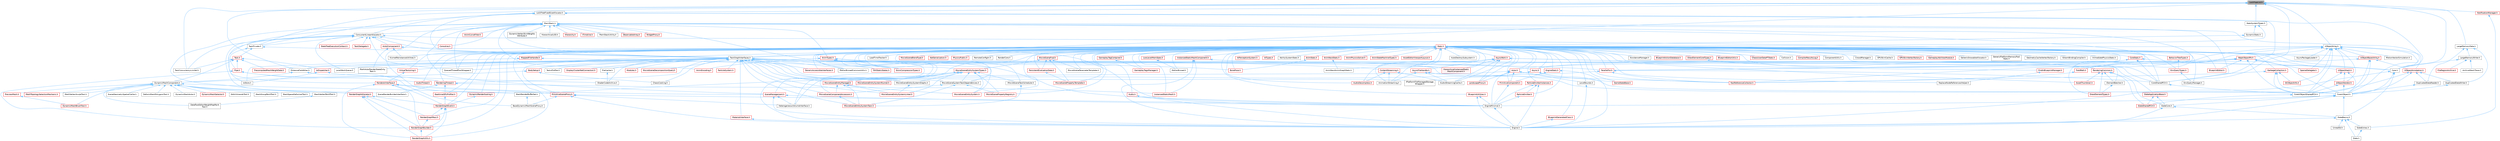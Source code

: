 digraph "LockFreeList.h"
{
 // INTERACTIVE_SVG=YES
 // LATEX_PDF_SIZE
  bgcolor="transparent";
  edge [fontname=Helvetica,fontsize=10,labelfontname=Helvetica,labelfontsize=10];
  node [fontname=Helvetica,fontsize=10,shape=box,height=0.2,width=0.4];
  Node1 [id="Node000001",label="LockFreeList.h",height=0.2,width=0.4,color="gray40", fillcolor="grey60", style="filled", fontcolor="black",tooltip=" "];
  Node1 -> Node2 [id="edge1_Node000001_Node000002",dir="back",color="steelblue1",style="solid",tooltip=" "];
  Node2 [id="Node000002",label="Core.h",height=0.2,width=0.4,color="grey40", fillcolor="white", style="filled",URL="$d6/dd7/Core_8h.html",tooltip=" "];
  Node2 -> Node3 [id="edge2_Node000002_Node000003",dir="back",color="steelblue1",style="solid",tooltip=" "];
  Node3 [id="Node000003",label="CoreUObject.h",height=0.2,width=0.4,color="grey40", fillcolor="white", style="filled",URL="$d0/ded/CoreUObject_8h.html",tooltip=" "];
  Node3 -> Node4 [id="edge3_Node000003_Node000004",dir="back",color="steelblue1",style="solid",tooltip=" "];
  Node4 [id="Node000004",label="Engine.h",height=0.2,width=0.4,color="grey40", fillcolor="white", style="filled",URL="$d1/d34/Public_2Engine_8h.html",tooltip=" "];
  Node3 -> Node5 [id="edge4_Node000003_Node000005",dir="back",color="steelblue1",style="solid",tooltip=" "];
  Node5 [id="Node000005",label="EngineMinimal.h",height=0.2,width=0.4,color="grey40", fillcolor="white", style="filled",URL="$d0/d2c/EngineMinimal_8h.html",tooltip=" "];
  Node5 -> Node4 [id="edge5_Node000005_Node000004",dir="back",color="steelblue1",style="solid",tooltip=" "];
  Node3 -> Node6 [id="edge6_Node000003_Node000006",dir="back",color="steelblue1",style="solid",tooltip=" "];
  Node6 [id="Node000006",label="SlateBasics.h",height=0.2,width=0.4,color="grey40", fillcolor="white", style="filled",URL="$da/d2f/SlateBasics_8h.html",tooltip=" "];
  Node6 -> Node4 [id="edge7_Node000006_Node000004",dir="back",color="steelblue1",style="solid",tooltip=" "];
  Node6 -> Node7 [id="edge8_Node000006_Node000007",dir="back",color="steelblue1",style="solid",tooltip=" "];
  Node7 [id="Node000007",label="Slate.h",height=0.2,width=0.4,color="grey40", fillcolor="white", style="filled",URL="$d2/dc0/Slate_8h.html",tooltip=" "];
  Node6 -> Node8 [id="edge9_Node000006_Node000008",dir="back",color="steelblue1",style="solid",tooltip=" "];
  Node8 [id="Node000008",label="SlateExtras.h",height=0.2,width=0.4,color="grey40", fillcolor="white", style="filled",URL="$d8/dec/SlateExtras_8h.html",tooltip=" "];
  Node8 -> Node7 [id="edge10_Node000008_Node000007",dir="back",color="steelblue1",style="solid",tooltip=" "];
  Node6 -> Node9 [id="edge11_Node000006_Node000009",dir="back",color="steelblue1",style="solid",tooltip=" "];
  Node9 [id="Node000009",label="UnrealEd.h",height=0.2,width=0.4,color="grey40", fillcolor="white", style="filled",URL="$d2/d5f/UnrealEd_8h.html",tooltip=" "];
  Node3 -> Node10 [id="edge12_Node000003_Node000010",dir="back",color="steelblue1",style="solid",tooltip=" "];
  Node10 [id="Node000010",label="SlateCore.h",height=0.2,width=0.4,color="grey40", fillcolor="white", style="filled",URL="$dc/d03/SlateCore_8h.html",tooltip=" "];
  Node10 -> Node4 [id="edge13_Node000010_Node000004",dir="back",color="steelblue1",style="solid",tooltip=" "];
  Node10 -> Node6 [id="edge14_Node000010_Node000006",dir="back",color="steelblue1",style="solid",tooltip=" "];
  Node2 -> Node4 [id="edge15_Node000002_Node000004",dir="back",color="steelblue1",style="solid",tooltip=" "];
  Node2 -> Node6 [id="edge16_Node000002_Node000006",dir="back",color="steelblue1",style="solid",tooltip=" "];
  Node1 -> Node11 [id="edge17_Node000001_Node000011",dir="back",color="steelblue1",style="solid",tooltip=" "];
  Node11 [id="Node000011",label="CoreSharedPCH.h",height=0.2,width=0.4,color="grey40", fillcolor="white", style="filled",URL="$d8/de5/CoreSharedPCH_8h.html",tooltip=" "];
  Node11 -> Node12 [id="edge18_Node000011_Node000012",dir="back",color="steelblue1",style="solid",tooltip=" "];
  Node12 [id="Node000012",label="CoreUObjectSharedPCH.h",height=0.2,width=0.4,color="grey40", fillcolor="white", style="filled",URL="$de/d2f/CoreUObjectSharedPCH_8h.html",tooltip=" "];
  Node12 -> Node13 [id="edge19_Node000012_Node000013",dir="back",color="steelblue1",style="solid",tooltip=" "];
  Node13 [id="Node000013",label="SlateSharedPCH.h",height=0.2,width=0.4,color="red", fillcolor="#FFF0F0", style="filled",URL="$d1/dfc/SlateSharedPCH_8h.html",tooltip=" "];
  Node1 -> Node16 [id="edge20_Node000001_Node000016",dir="back",color="steelblue1",style="solid",tooltip=" "];
  Node16 [id="Node000016",label="DistanceFieldAtlas.h",height=0.2,width=0.4,color="grey40", fillcolor="white", style="filled",URL="$df/def/DistanceFieldAtlas_8h.html",tooltip=" "];
  Node16 -> Node17 [id="edge21_Node000016_Node000017",dir="back",color="steelblue1",style="solid",tooltip=" "];
  Node17 [id="Node000017",label="BaseDynamicMeshSceneProxy.h",height=0.2,width=0.4,color="grey40", fillcolor="white", style="filled",URL="$d2/dee/BaseDynamicMeshSceneProxy_8h.html",tooltip=" "];
  Node16 -> Node18 [id="edge22_Node000016_Node000018",dir="back",color="steelblue1",style="solid",tooltip=" "];
  Node18 [id="Node000018",label="DynamicMeshComponent.h",height=0.2,width=0.4,color="grey40", fillcolor="white", style="filled",URL="$d8/d66/DynamicMeshComponent_8h.html",tooltip=" "];
  Node18 -> Node19 [id="edge23_Node000018_Node000019",dir="back",color="steelblue1",style="solid",tooltip=" "];
  Node19 [id="Node000019",label="DataflowEditorWeightMapPaint\lTool.h",height=0.2,width=0.4,color="grey40", fillcolor="white", style="filled",URL="$db/d46/DataflowEditorWeightMapPaintTool_8h.html",tooltip=" "];
  Node18 -> Node20 [id="edge24_Node000018_Node000020",dir="back",color="steelblue1",style="solid",tooltip=" "];
  Node20 [id="Node000020",label="DeformMeshPolygonsTool.h",height=0.2,width=0.4,color="grey40", fillcolor="white", style="filled",URL="$db/d72/DeformMeshPolygonsTool_8h.html",tooltip=" "];
  Node18 -> Node21 [id="edge25_Node000018_Node000021",dir="back",color="steelblue1",style="solid",tooltip=" "];
  Node21 [id="Node000021",label="DynamicMeshActor.h",height=0.2,width=0.4,color="grey40", fillcolor="white", style="filled",URL="$d1/d71/DynamicMeshActor_8h.html",tooltip=" "];
  Node18 -> Node22 [id="edge26_Node000018_Node000022",dir="back",color="steelblue1",style="solid",tooltip=" "];
  Node22 [id="Node000022",label="DynamicMeshBrushTool.h",height=0.2,width=0.4,color="red", fillcolor="#FFF0F0", style="filled",URL="$da/d04/DynamicMeshBrushTool_8h.html",tooltip=" "];
  Node18 -> Node26 [id="edge27_Node000018_Node000026",dir="back",color="steelblue1",style="solid",tooltip=" "];
  Node26 [id="Node000026",label="DynamicMeshSelector.h",height=0.2,width=0.4,color="red", fillcolor="#FFF0F0", style="filled",URL="$dc/d01/DynamicMeshSelector_8h.html",tooltip=" "];
  Node18 -> Node28 [id="edge28_Node000018_Node000028",dir="back",color="steelblue1",style="solid",tooltip=" "];
  Node28 [id="Node000028",label="EditUVIslandsTool.h",height=0.2,width=0.4,color="grey40", fillcolor="white", style="filled",URL="$d0/de4/EditUVIslandsTool_8h.html",tooltip=" "];
  Node18 -> Node29 [id="edge29_Node000018_Node000029",dir="back",color="steelblue1",style="solid",tooltip=" "];
  Node29 [id="Node000029",label="MeshGroupPaintTool.h",height=0.2,width=0.4,color="grey40", fillcolor="white", style="filled",URL="$dd/d04/MeshGroupPaintTool_8h.html",tooltip=" "];
  Node18 -> Node30 [id="edge30_Node000018_Node000030",dir="back",color="steelblue1",style="solid",tooltip=" "];
  Node30 [id="Node000030",label="MeshRenderBufferSet.h",height=0.2,width=0.4,color="grey40", fillcolor="white", style="filled",URL="$de/dc2/MeshRenderBufferSet_8h.html",tooltip=" "];
  Node30 -> Node17 [id="edge31_Node000030_Node000017",dir="back",color="steelblue1",style="solid",tooltip=" "];
  Node18 -> Node31 [id="edge32_Node000018_Node000031",dir="back",color="steelblue1",style="solid",tooltip=" "];
  Node31 [id="Node000031",label="MeshSpaceDeformerTool.h",height=0.2,width=0.4,color="grey40", fillcolor="white", style="filled",URL="$d7/dc8/MeshSpaceDeformerTool_8h.html",tooltip=" "];
  Node18 -> Node32 [id="edge33_Node000018_Node000032",dir="back",color="steelblue1",style="solid",tooltip=" "];
  Node32 [id="Node000032",label="MeshTopologySelectionMechanic.h",height=0.2,width=0.4,color="red", fillcolor="#FFF0F0", style="filled",URL="$d5/d15/MeshTopologySelectionMechanic_8h.html",tooltip=" "];
  Node18 -> Node35 [id="edge34_Node000018_Node000035",dir="back",color="steelblue1",style="solid",tooltip=" "];
  Node35 [id="Node000035",label="MeshVertexPaintTool.h",height=0.2,width=0.4,color="grey40", fillcolor="white", style="filled",URL="$db/d74/MeshVertexPaintTool_8h.html",tooltip=" "];
  Node35 -> Node19 [id="edge35_Node000035_Node000019",dir="back",color="steelblue1",style="solid",tooltip=" "];
  Node18 -> Node36 [id="edge36_Node000018_Node000036",dir="back",color="steelblue1",style="solid",tooltip=" "];
  Node36 [id="Node000036",label="MeshVertexSculptTool.h",height=0.2,width=0.4,color="grey40", fillcolor="white", style="filled",URL="$dc/da6/MeshVertexSculptTool_8h.html",tooltip=" "];
  Node18 -> Node37 [id="edge37_Node000018_Node000037",dir="back",color="steelblue1",style="solid",tooltip=" "];
  Node37 [id="Node000037",label="PreviewMesh.h",height=0.2,width=0.4,color="red", fillcolor="#FFF0F0", style="filled",URL="$d6/d30/PreviewMesh_8h.html",tooltip=" "];
  Node37 -> Node22 [id="edge38_Node000037_Node000022",dir="back",color="steelblue1",style="solid",tooltip=" "];
  Node18 -> Node89 [id="edge39_Node000018_Node000089",dir="back",color="steelblue1",style="solid",tooltip=" "];
  Node89 [id="Node000089",label="SceneGeometrySpatialCache.h",height=0.2,width=0.4,color="grey40", fillcolor="white", style="filled",URL="$d6/d6f/SceneGeometrySpatialCache_8h.html",tooltip=" "];
  Node1 -> Node90 [id="edge40_Node000001_Node000090",dir="back",color="steelblue1",style="solid",tooltip=" "];
  Node90 [id="Node000090",label="LargeMemoryData.h",height=0.2,width=0.4,color="grey40", fillcolor="white", style="filled",URL="$d0/d20/LargeMemoryData_8h.html",tooltip=" "];
  Node90 -> Node91 [id="edge41_Node000090_Node000091",dir="back",color="steelblue1",style="solid",tooltip=" "];
  Node91 [id="Node000091",label="DuplicatedDataReader.h",height=0.2,width=0.4,color="grey40", fillcolor="white", style="filled",URL="$d9/d7b/DuplicatedDataReader_8h.html",tooltip=" "];
  Node91 -> Node3 [id="edge42_Node000091_Node000003",dir="back",color="steelblue1",style="solid",tooltip=" "];
  Node90 -> Node92 [id="edge43_Node000090_Node000092",dir="back",color="steelblue1",style="solid",tooltip=" "];
  Node92 [id="Node000092",label="DuplicatedDataWriter.h",height=0.2,width=0.4,color="grey40", fillcolor="white", style="filled",URL="$db/d02/DuplicatedDataWriter_8h.html",tooltip=" "];
  Node92 -> Node3 [id="edge44_Node000092_Node000003",dir="back",color="steelblue1",style="solid",tooltip=" "];
  Node90 -> Node93 [id="edge45_Node000090_Node000093",dir="back",color="steelblue1",style="solid",tooltip=" "];
  Node93 [id="Node000093",label="LargeMemoryWriter.h",height=0.2,width=0.4,color="grey40", fillcolor="white", style="filled",URL="$dd/d9e/LargeMemoryWriter_8h.html",tooltip=" "];
  Node93 -> Node94 [id="edge46_Node000093_Node000094",dir="back",color="steelblue1",style="solid",tooltip=" "];
  Node94 [id="Node000094",label="ArchiveStackTrace.h",height=0.2,width=0.4,color="grey40", fillcolor="white", style="filled",URL="$d9/d16/ArchiveStackTrace_8h.html",tooltip=" "];
  Node93 -> Node2 [id="edge47_Node000093_Node000002",dir="back",color="steelblue1",style="solid",tooltip=" "];
  Node93 -> Node95 [id="edge48_Node000093_Node000095",dir="back",color="steelblue1",style="solid",tooltip=" "];
  Node95 [id="Node000095",label="FileRegionArchive.h",height=0.2,width=0.4,color="red", fillcolor="#FFF0F0", style="filled",URL="$d1/dfe/FileRegionArchive_8h.html",tooltip=" "];
  Node1 -> Node97 [id="edge49_Node000001_Node000097",dir="back",color="steelblue1",style="solid",tooltip=" "];
  Node97 [id="Node000097",label="LockFreeFixedSizeAllocator.h",height=0.2,width=0.4,color="grey40", fillcolor="white", style="filled",URL="$d1/d08/LockFreeFixedSizeAllocator_8h.html",tooltip=" "];
  Node97 -> Node98 [id="edge50_Node000097_Node000098",dir="back",color="steelblue1",style="solid",tooltip=" "];
  Node98 [id="Node000098",label="ConcurrentLinearAllocator.h",height=0.2,width=0.4,color="grey40", fillcolor="white", style="filled",URL="$d7/d84/ConcurrentLinearAllocator_8h.html",tooltip=" "];
  Node98 -> Node99 [id="edge51_Node000098_Node000099",dir="back",color="steelblue1",style="solid",tooltip=" "];
  Node99 [id="Node000099",label="ActorComponent.h",height=0.2,width=0.4,color="red", fillcolor="#FFF0F0", style="filled",URL="$da/db1/ActorComponent_8h.html",tooltip=" "];
  Node99 -> Node5 [id="edge52_Node000099_Node000005",dir="back",color="steelblue1",style="solid",tooltip=" "];
  Node99 -> Node208 [id="edge53_Node000099_Node000208",dir="back",color="steelblue1",style="solid",tooltip=" "];
  Node208 [id="Node000208",label="KismetReinstanceUtilities.h",height=0.2,width=0.4,color="grey40", fillcolor="white", style="filled",URL="$d4/dae/KismetReinstanceUtilities_8h.html",tooltip=" "];
  Node99 -> Node465 [id="edge54_Node000099_Node000465",dir="back",color="steelblue1",style="solid",tooltip=" "];
  Node465 [id="Node000465",label="MarkActorRenderStateDirty\lTask.h",height=0.2,width=0.4,color="grey40", fillcolor="white", style="filled",URL="$d0/d61/MarkActorRenderStateDirtyTask_8h.html",tooltip=" "];
  Node98 -> Node1901 [id="edge55_Node000098_Node001901",dir="back",color="steelblue1",style="solid",tooltip=" "];
  Node1901 [id="Node001901",label="Coroutine.h",height=0.2,width=0.4,color="red", fillcolor="#FFF0F0", style="filled",URL="$d9/dfc/Coroutine_8h.html",tooltip=" "];
  Node98 -> Node1906 [id="edge56_Node000098_Node001906",dir="back",color="steelblue1",style="solid",tooltip=" "];
  Node1906 [id="Node001906",label="IoStore.h",height=0.2,width=0.4,color="grey40", fillcolor="white", style="filled",URL="$d5/d52/IoStore_8h.html",tooltip=" "];
  Node98 -> Node1907 [id="edge57_Node000098_Node001907",dir="back",color="steelblue1",style="solid",tooltip=" "];
  Node1907 [id="Node001907",label="LocalWorkQueue.h",height=0.2,width=0.4,color="grey40", fillcolor="white", style="filled",URL="$d7/d67/LocalWorkQueue_8h.html",tooltip=" "];
  Node98 -> Node1908 [id="edge58_Node000098_Node001908",dir="back",color="steelblue1",style="solid",tooltip=" "];
  Node1908 [id="Node001908",label="ParallelFor.h",height=0.2,width=0.4,color="red", fillcolor="#FFF0F0", style="filled",URL="$d2/da1/ParallelFor_8h.html",tooltip=" "];
  Node1908 -> Node11 [id="edge59_Node001908_Node000011",dir="back",color="steelblue1",style="solid",tooltip=" "];
  Node1908 -> Node1914 [id="edge60_Node001908_Node001914",dir="back",color="steelblue1",style="solid",tooltip=" "];
  Node1914 [id="Node001914",label="FastReferenceCollector.h",height=0.2,width=0.4,color="red", fillcolor="#FFF0F0", style="filled",URL="$dd/d44/FastReferenceCollector_8h.html",tooltip=" "];
  Node1908 -> Node30 [id="edge61_Node001908_Node000030",dir="back",color="steelblue1",style="solid",tooltip=" "];
  Node98 -> Node2013 [id="edge62_Node000098_Node002013",dir="back",color="steelblue1",style="solid",tooltip=" "];
  Node2013 [id="Node002013",label="QueuedThreadPoolWrapper.h",height=0.2,width=0.4,color="grey40", fillcolor="white", style="filled",URL="$dc/d5f/QueuedThreadPoolWrapper_8h.html",tooltip=" "];
  Node98 -> Node2014 [id="edge63_Node000098_Node002014",dir="back",color="steelblue1",style="solid",tooltip=" "];
  Node2014 [id="Node002014",label="SceneRenderBuilderInterface.h",height=0.2,width=0.4,color="grey40", fillcolor="white", style="filled",URL="$d9/de2/SceneRenderBuilderInterface_8h.html",tooltip=" "];
  Node98 -> Node2015 [id="edge64_Node000098_Node002015",dir="back",color="steelblue1",style="solid",tooltip=" "];
  Node2015 [id="Node002015",label="StateTreeExecutionContext.h",height=0.2,width=0.4,color="red", fillcolor="#FFF0F0", style="filled",URL="$d0/d75/StateTreeExecutionContext_8h.html",tooltip=" "];
  Node98 -> Node2017 [id="edge65_Node000098_Node002017",dir="back",color="steelblue1",style="solid",tooltip=" "];
  Node2017 [id="Node002017",label="TaskConcurrencyLimiter.h",height=0.2,width=0.4,color="grey40", fillcolor="white", style="filled",URL="$d9/dda/TaskConcurrencyLimiter_8h.html",tooltip=" "];
  Node98 -> Node2018 [id="edge66_Node000098_Node002018",dir="back",color="steelblue1",style="solid",tooltip=" "];
  Node2018 [id="Node002018",label="TaskDelegate.h",height=0.2,width=0.4,color="red", fillcolor="#FFF0F0", style="filled",URL="$de/db1/TaskDelegate_8h.html",tooltip=" "];
  Node98 -> Node3120 [id="edge67_Node000098_Node003120",dir="back",color="steelblue1",style="solid",tooltip=" "];
  Node3120 [id="Node003120",label="TaskGraphInterfaces.h",height=0.2,width=0.4,color="grey40", fillcolor="white", style="filled",URL="$d2/d4c/TaskGraphInterfaces_8h.html",tooltip=" "];
  Node3120 -> Node3121 [id="edge68_Node003120_Node003121",dir="back",color="steelblue1",style="solid",tooltip=" "];
  Node3121 [id="Node003121",label="Async.h",height=0.2,width=0.4,color="red", fillcolor="#FFF0F0", style="filled",URL="$d7/ddf/Async_8h.html",tooltip=" "];
  Node3121 -> Node3 [id="edge69_Node003121_Node000003",dir="back",color="steelblue1",style="solid",tooltip=" "];
  Node3121 -> Node3123 [id="edge70_Node003121_Node003123",dir="back",color="steelblue1",style="solid",tooltip=" "];
  Node3123 [id="Node003123",label="IPlatformFileManagedStorage\lWrapper.h",height=0.2,width=0.4,color="grey40", fillcolor="white", style="filled",URL="$db/d2e/IPlatformFileManagedStorageWrapper_8h.html",tooltip=" "];
  Node3120 -> Node631 [id="edge71_Node003120_Node000631",dir="back",color="steelblue1",style="solid",tooltip=" "];
  Node631 [id="Node000631",label="BodySetup.h",height=0.2,width=0.4,color="red", fillcolor="#FFF0F0", style="filled",URL="$d8/d7b/BodySetup_8h.html",tooltip=" "];
  Node631 -> Node632 [id="edge72_Node000631_Node000632",dir="back",color="steelblue1",style="solid",tooltip=" "];
  Node632 [id="Node000632",label="ChaosCooking.h",height=0.2,width=0.4,color="grey40", fillcolor="white", style="filled",URL="$de/d88/ChaosCooking_8h.html",tooltip=" "];
  Node631 -> Node18 [id="edge73_Node000631_Node000018",dir="back",color="steelblue1",style="solid",tooltip=" "];
  Node3120 -> Node632 [id="edge74_Node003120_Node000632",dir="back",color="steelblue1",style="solid",tooltip=" "];
  Node3120 -> Node3141 [id="edge75_Node003120_Node003141",dir="back",color="steelblue1",style="solid",tooltip=" "];
  Node3141 [id="Node003141",label="ContentStreaming.h",height=0.2,width=0.4,color="red", fillcolor="#FFF0F0", style="filled",URL="$dd/d05/ContentStreaming_8h.html",tooltip=" "];
  Node3141 -> Node2022 [id="edge76_Node003141_Node002022",dir="back",color="steelblue1",style="solid",tooltip=" "];
  Node2022 [id="Node002022",label="AnimationStreaming.h",height=0.2,width=0.4,color="grey40", fillcolor="white", style="filled",URL="$d5/d44/AnimationStreaming_8h.html",tooltip=" "];
  Node3141 -> Node2026 [id="edge77_Node003141_Node002026",dir="back",color="steelblue1",style="solid",tooltip=" "];
  Node2026 [id="Node002026",label="AudioDecompress.h",height=0.2,width=0.4,color="red", fillcolor="#FFF0F0", style="filled",URL="$d9/dfd/AudioDecompress_8h.html",tooltip=" "];
  Node3141 -> Node2029 [id="edge78_Node003141_Node002029",dir="back",color="steelblue1",style="solid",tooltip=" "];
  Node2029 [id="Node002029",label="AudioStreamingCache.h",height=0.2,width=0.4,color="grey40", fillcolor="white", style="filled",URL="$d2/dc1/AudioStreamingCache_8h.html",tooltip=" "];
  Node3120 -> Node11 [id="edge79_Node003120_Node000011",dir="back",color="steelblue1",style="solid",tooltip=" "];
  Node3120 -> Node186 [id="edge80_Node003120_Node000186",dir="back",color="steelblue1",style="solid",tooltip=" "];
  Node186 [id="Node000186",label="DisplayClusterNetConnection.h",height=0.2,width=0.4,color="red", fillcolor="#FFF0F0", style="filled",URL="$d0/df0/DisplayClusterNetConnection_8h.html",tooltip=" "];
  Node3120 -> Node1914 [id="edge81_Node003120_Node001914",dir="back",color="steelblue1",style="solid",tooltip=" "];
  Node3120 -> Node3144 [id="edge82_Node003120_Node003144",dir="back",color="steelblue1",style="solid",tooltip=" "];
  Node3144 [id="Node003144",label="FileCache.h",height=0.2,width=0.4,color="grey40", fillcolor="white", style="filled",URL="$da/d07/FileCache_8h.html",tooltip=" "];
  Node3144 -> Node2480 [id="edge83_Node003144_Node002480",dir="back",color="steelblue1",style="solid",tooltip=" "];
  Node2480 [id="Node002480",label="ShaderCodeArchive.h",height=0.2,width=0.4,color="grey40", fillcolor="white", style="filled",URL="$d4/dfd/ShaderCodeArchive_8h.html",tooltip=" "];
  Node3120 -> Node3145 [id="edge84_Node003120_Node003145",dir="back",color="steelblue1",style="solid",tooltip=" "];
  Node3145 [id="Node003145",label="GenericAccessibleInterfaces.h",height=0.2,width=0.4,color="red", fillcolor="#FFF0F0", style="filled",URL="$d9/dbb/GenericAccessibleInterfaces_8h.html",tooltip=" "];
  Node3120 -> Node3123 [id="edge85_Node003120_Node003123",dir="back",color="steelblue1",style="solid",tooltip=" "];
  Node3120 -> Node3046 [id="edge86_Node003120_Node003046",dir="back",color="steelblue1",style="solid",tooltip=" "];
  Node3046 [id="Node003046",label="IoDispatcher.h",height=0.2,width=0.4,color="red", fillcolor="#FFF0F0", style="filled",URL="$d8/d3c/IoDispatcher_8h.html",tooltip=" "];
  Node3046 -> Node1906 [id="edge87_Node003046_Node001906",dir="back",color="steelblue1",style="solid",tooltip=" "];
  Node3046 -> Node2480 [id="edge88_Node003046_Node002480",dir="back",color="steelblue1",style="solid",tooltip=" "];
  Node3120 -> Node1907 [id="edge89_Node003120_Node001907",dir="back",color="steelblue1",style="solid",tooltip=" "];
  Node3120 -> Node3151 [id="edge90_Node003120_Node003151",dir="back",color="steelblue1",style="solid",tooltip=" "];
  Node3151 [id="Node003151",label="MallocBinnedCommonUtils.h",height=0.2,width=0.4,color="grey40", fillcolor="white", style="filled",URL="$dc/ded/MallocBinnedCommonUtils_8h.html",tooltip=" "];
  Node3120 -> Node465 [id="edge91_Node003120_Node000465",dir="back",color="steelblue1",style="solid",tooltip=" "];
  Node3120 -> Node2434 [id="edge92_Node003120_Node002434",dir="back",color="steelblue1",style="solid",tooltip=" "];
  Node2434 [id="Node002434",label="MaterialInterface.h",height=0.2,width=0.4,color="red", fillcolor="#FFF0F0", style="filled",URL="$de/daa/MaterialInterface_8h.html",tooltip=" "];
  Node2434 -> Node4 [id="edge93_Node002434_Node000004",dir="back",color="steelblue1",style="solid",tooltip=" "];
  Node3120 -> Node3152 [id="edge94_Node003120_Node003152",dir="back",color="steelblue1",style="solid",tooltip=" "];
  Node3152 [id="Node003152",label="Modules.h",height=0.2,width=0.4,color="red", fillcolor="#FFF0F0", style="filled",URL="$dd/dc2/Modules_8h.html",tooltip=" "];
  Node3120 -> Node3154 [id="edge95_Node003120_Node003154",dir="back",color="steelblue1",style="solid",tooltip=" "];
  Node3154 [id="Node003154",label="MovieSceneComponentAccessors.h",height=0.2,width=0.4,color="red", fillcolor="#FFF0F0", style="filled",URL="$db/d67/MovieSceneComponentAccessors_8h.html",tooltip=" "];
  Node3154 -> Node3156 [id="edge96_Node003154_Node003156",dir="back",color="steelblue1",style="solid",tooltip=" "];
  Node3156 [id="Node003156",label="MovieSceneEntitySystemTask.h",height=0.2,width=0.4,color="red", fillcolor="#FFF0F0", style="filled",URL="$d5/dcb/MovieSceneEntitySystemTask_8h.html",tooltip=" "];
  Node3120 -> Node3170 [id="edge97_Node003120_Node003170",dir="back",color="steelblue1",style="solid",tooltip=" "];
  Node3170 [id="Node003170",label="MovieSceneDecompositionQuery.h",height=0.2,width=0.4,color="red", fillcolor="#FFF0F0", style="filled",URL="$dd/d7c/MovieSceneDecompositionQuery_8h.html",tooltip=" "];
  Node3120 -> Node3174 [id="edge98_Node003120_Node003174",dir="back",color="steelblue1",style="solid",tooltip=" "];
  Node3174 [id="Node003174",label="MovieSceneEntityManager.h",height=0.2,width=0.4,color="red", fillcolor="#FFF0F0", style="filled",URL="$d5/d5b/MovieSceneEntityManager_8h.html",tooltip=" "];
  Node3174 -> Node3154 [id="edge99_Node003174_Node003154",dir="back",color="steelblue1",style="solid",tooltip=" "];
  Node3174 -> Node3236 [id="edge100_Node003174_Node003236",dir="back",color="steelblue1",style="solid",tooltip=" "];
  Node3236 [id="Node003236",label="MovieSceneEntitySystem.h",height=0.2,width=0.4,color="red", fillcolor="#FFF0F0", style="filled",URL="$dd/d4b/MovieSceneEntitySystem_8h.html",tooltip=" "];
  Node3174 -> Node1650 [id="edge101_Node003174_Node001650",dir="back",color="steelblue1",style="solid",tooltip=" "];
  Node1650 [id="Node001650",label="MovieSceneEntitySystemLinker.h",height=0.2,width=0.4,color="red", fillcolor="#FFF0F0", style="filled",URL="$d9/d16/MovieSceneEntitySystemLinker_8h.html",tooltip=" "];
  Node3174 -> Node3156 [id="edge102_Node003174_Node003156",dir="back",color="steelblue1",style="solid",tooltip=" "];
  Node3120 -> Node3236 [id="edge103_Node003120_Node003236",dir="back",color="steelblue1",style="solid",tooltip=" "];
  Node3120 -> Node3258 [id="edge104_Node003120_Node003258",dir="back",color="steelblue1",style="solid",tooltip=" "];
  Node3258 [id="Node003258",label="MovieSceneEntitySystemGraphs.h",height=0.2,width=0.4,color="grey40", fillcolor="white", style="filled",URL="$dd/ded/MovieSceneEntitySystemGraphs_8h.html",tooltip=" "];
  Node3258 -> Node1650 [id="edge105_Node003258_Node001650",dir="back",color="steelblue1",style="solid",tooltip=" "];
  Node3120 -> Node1650 [id="edge106_Node003120_Node001650",dir="back",color="steelblue1",style="solid",tooltip=" "];
  Node3120 -> Node3196 [id="edge107_Node003120_Node003196",dir="back",color="steelblue1",style="solid",tooltip=" "];
  Node3196 [id="Node003196",label="MovieSceneEntitySystemRunner.h",height=0.2,width=0.4,color="red", fillcolor="#FFF0F0", style="filled",URL="$d3/db8/MovieSceneEntitySystemRunner_8h.html",tooltip=" "];
  Node3120 -> Node3156 [id="edge108_Node003120_Node003156",dir="back",color="steelblue1",style="solid",tooltip=" "];
  Node3120 -> Node3259 [id="edge109_Node003120_Node003259",dir="back",color="steelblue1",style="solid",tooltip=" "];
  Node3259 [id="Node003259",label="MovieSceneSystemTaskDependencies.h",height=0.2,width=0.4,color="grey40", fillcolor="white", style="filled",URL="$d5/d2b/MovieSceneSystemTaskDependencies_8h.html",tooltip=" "];
  Node3259 -> Node3154 [id="edge110_Node003259_Node003154",dir="back",color="steelblue1",style="solid",tooltip=" "];
  Node3259 -> Node3156 [id="edge111_Node003259_Node003156",dir="back",color="steelblue1",style="solid",tooltip=" "];
  Node3259 -> Node3166 [id="edge112_Node003259_Node003166",dir="back",color="steelblue1",style="solid",tooltip=" "];
  Node3166 [id="Node003166",label="MovieScenePropertyRegistry.h",height=0.2,width=0.4,color="red", fillcolor="#FFF0F0", style="filled",URL="$da/d00/MovieScenePropertyRegistry_8h.html",tooltip=" "];
  Node3120 -> Node1908 [id="edge113_Node003120_Node001908",dir="back",color="steelblue1",style="solid",tooltip=" "];
  Node3120 -> Node2479 [id="edge114_Node003120_Node002479",dir="back",color="steelblue1",style="solid",tooltip=" "];
  Node2479 [id="Node002479",label="ParticleSystem.h",height=0.2,width=0.4,color="red", fillcolor="#FFF0F0", style="filled",URL="$d7/d33/ParticleSystem_8h.html",tooltip=" "];
  Node3120 -> Node3057 [id="edge115_Node003120_Node003057",dir="back",color="steelblue1",style="solid",tooltip=" "];
  Node3057 [id="Node003057",label="PrecomputedMeshWeightData.h",height=0.2,width=0.4,color="red", fillcolor="#FFF0F0", style="filled",URL="$d7/def/PrecomputedMeshWeightData_8h.html",tooltip=" "];
  Node3120 -> Node2013 [id="edge116_Node003120_Node002013",dir="back",color="steelblue1",style="solid",tooltip=" "];
  Node3120 -> Node3260 [id="edge117_Node003120_Node003260",dir="back",color="steelblue1",style="solid",tooltip=" "];
  Node3260 [id="Node003260",label="RHIStaticStates.h",height=0.2,width=0.4,color="red", fillcolor="#FFF0F0", style="filled",URL="$d3/d2b/RHIStaticStates_8h.html",tooltip=" "];
  Node3120 -> Node2135 [id="edge118_Node003120_Node002135",dir="back",color="steelblue1",style="solid",tooltip=" "];
  Node2135 [id="Node002135",label="RenderingThread.h",height=0.2,width=0.4,color="red", fillcolor="#FFF0F0", style="filled",URL="$dc/df7/RenderingThread_8h.html",tooltip=" "];
  Node2135 -> Node851 [id="edge119_Node002135_Node000851",dir="back",color="steelblue1",style="solid",tooltip=" "];
  Node851 [id="Node000851",label="InstancedStaticMesh.h",height=0.2,width=0.4,color="red", fillcolor="#FFF0F0", style="filled",URL="$dd/d89/InstancedStaticMesh_8h.html",tooltip=" "];
  Node2135 -> Node2139 [id="edge120_Node002135_Node002139",dir="back",color="steelblue1",style="solid",tooltip=" "];
  Node2139 [id="Node002139",label="RealtimeGPUProfiler.h",height=0.2,width=0.4,color="red", fillcolor="#FFF0F0", style="filled",URL="$d7/def/RealtimeGPUProfiler_8h.html",tooltip=" "];
  Node2139 -> Node2148 [id="edge121_Node002139_Node002148",dir="back",color="steelblue1",style="solid",tooltip=" "];
  Node2148 [id="Node002148",label="RenderGraphEvent.h",height=0.2,width=0.4,color="red", fillcolor="#FFF0F0", style="filled",URL="$db/dbb/RenderGraphEvent_8h.html",tooltip=" "];
  Node2148 -> Node2104 [id="edge122_Node002148_Node002104",dir="back",color="steelblue1",style="solid",tooltip=" "];
  Node2104 [id="Node002104",label="RenderGraphBuilder.h",height=0.2,width=0.4,color="red", fillcolor="#FFF0F0", style="filled",URL="$d4/d7b/RenderGraphBuilder_8h.html",tooltip=" "];
  Node2104 -> Node2113 [id="edge123_Node002104_Node002113",dir="back",color="steelblue1",style="solid",tooltip=" "];
  Node2113 [id="Node002113",label="RenderGraphUtils.h",height=0.2,width=0.4,color="red", fillcolor="#FFF0F0", style="filled",URL="$d6/d45/RenderGraphUtils_8h.html",tooltip=" "];
  Node2148 -> Node2150 [id="edge124_Node002148_Node002150",dir="back",color="steelblue1",style="solid",tooltip=" "];
  Node2150 [id="Node002150",label="RenderGraphPass.h",height=0.2,width=0.4,color="red", fillcolor="#FFF0F0", style="filled",URL="$de/d49/RenderGraphPass_8h.html",tooltip=" "];
  Node2150 -> Node2104 [id="edge125_Node002150_Node002104",dir="back",color="steelblue1",style="solid",tooltip=" "];
  Node2148 -> Node2113 [id="edge126_Node002148_Node002113",dir="back",color="steelblue1",style="solid",tooltip=" "];
  Node2135 -> Node2014 [id="edge127_Node002135_Node002014",dir="back",color="steelblue1",style="solid",tooltip=" "];
  Node3120 -> Node2480 [id="edge128_Node003120_Node002480",dir="back",color="steelblue1",style="solid",tooltip=" "];
  Node3120 -> Node2756 [id="edge129_Node003120_Node002756",dir="back",color="steelblue1",style="solid",tooltip=" "];
  Node2756 [id="Node002756",label="SlateApplicationBase.h",height=0.2,width=0.4,color="red", fillcolor="#FFF0F0", style="filled",URL="$d2/dfe/SlateApplicationBase_8h.html",tooltip=" "];
  Node2756 -> Node10 [id="edge130_Node002756_Node000010",dir="back",color="steelblue1",style="solid",tooltip=" "];
  Node2756 -> Node13 [id="edge131_Node002756_Node000013",dir="back",color="steelblue1",style="solid",tooltip=" "];
  Node3120 -> Node3261 [id="edge132_Node003120_Node003261",dir="back",color="steelblue1",style="solid",tooltip=" "];
  Node3261 [id="Node003261",label="TasksProfiler.h",height=0.2,width=0.4,color="grey40", fillcolor="white", style="filled",URL="$d2/d50/TasksProfiler_8h.html",tooltip=" "];
  Node3120 -> Node3262 [id="edge133_Node003120_Node003262",dir="back",color="steelblue1",style="solid",tooltip=" "];
  Node3262 [id="Node003262",label="VirtualTexturing.h",height=0.2,width=0.4,color="red", fillcolor="#FFF0F0", style="filled",URL="$da/da6/VirtualTexturing_8h.html",tooltip=" "];
  Node3262 -> Node2181 [id="edge134_Node003262_Node002181",dir="back",color="steelblue1",style="solid",tooltip=" "];
  Node2181 [id="Node002181",label="RendererInterface.h",height=0.2,width=0.4,color="red", fillcolor="#FFF0F0", style="filled",URL="$d1/db7/RendererInterface_8h.html",tooltip=" "];
  Node2181 -> Node2192 [id="edge135_Node002181_Node002192",dir="back",color="steelblue1",style="solid",tooltip=" "];
  Node2192 [id="Node002192",label="PrimitiveSceneProxy.h",height=0.2,width=0.4,color="red", fillcolor="#FFF0F0", style="filled",URL="$dc/d1e/PrimitiveSceneProxy_8h.html",tooltip=" "];
  Node2192 -> Node17 [id="edge136_Node002192_Node000017",dir="back",color="steelblue1",style="solid",tooltip=" "];
  Node2192 -> Node4 [id="edge137_Node002192_Node000004",dir="back",color="steelblue1",style="solid",tooltip=" "];
  Node2192 -> Node5 [id="edge138_Node002192_Node000005",dir="back",color="steelblue1",style="solid",tooltip=" "];
  Node2192 -> Node1151 [id="edge139_Node002192_Node001151",dir="back",color="steelblue1",style="solid",tooltip=" "];
  Node1151 [id="Node001151",label="HeterogeneousVolumeInterface.h",height=0.2,width=0.4,color="grey40", fillcolor="white", style="filled",URL="$d3/de3/HeterogeneousVolumeInterface_8h.html",tooltip=" "];
  Node2181 -> Node2104 [id="edge140_Node002181_Node002104",dir="back",color="steelblue1",style="solid",tooltip=" "];
  Node2181 -> Node2148 [id="edge141_Node002181_Node002148",dir="back",color="steelblue1",style="solid",tooltip=" "];
  Node2181 -> Node2113 [id="edge142_Node002181_Node002113",dir="back",color="steelblue1",style="solid",tooltip=" "];
  Node2181 -> Node2184 [id="edge143_Node002181_Node002184",dir="back",color="steelblue1",style="solid",tooltip=" "];
  Node2184 [id="Node002184",label="SceneManagement.h",height=0.2,width=0.4,color="red", fillcolor="#FFF0F0", style="filled",URL="$de/db9/SceneManagement_8h.html",tooltip=" "];
  Node2184 -> Node4 [id="edge144_Node002184_Node000004",dir="back",color="steelblue1",style="solid",tooltip=" "];
  Node2184 -> Node5 [id="edge145_Node002184_Node000005",dir="back",color="steelblue1",style="solid",tooltip=" "];
  Node2184 -> Node1151 [id="edge146_Node002184_Node001151",dir="back",color="steelblue1",style="solid",tooltip=" "];
  Node98 -> Node2500 [id="edge147_Node000098_Node002500",dir="back",color="steelblue1",style="solid",tooltip=" "];
  Node2500 [id="Node002500",label="TaskPrivate.h",height=0.2,width=0.4,color="grey40", fillcolor="white", style="filled",URL="$d0/d89/TaskPrivate_8h.html",tooltip=" "];
  Node2500 -> Node2094 [id="edge148_Node002500_Node002094",dir="back",color="steelblue1",style="solid",tooltip=" "];
  Node2094 [id="Node002094",label="Pipe.h",height=0.2,width=0.4,color="red", fillcolor="#FFF0F0", style="filled",URL="$d4/d5f/Pipe_8h.html",tooltip=" "];
  Node2094 -> Node2096 [id="edge149_Node002094_Node002096",dir="back",color="steelblue1",style="solid",tooltip=" "];
  Node2096 [id="Node002096",label="AudioThread.h",height=0.2,width=0.4,color="red", fillcolor="#FFF0F0", style="filled",URL="$de/de3/AudioThread_8h.html",tooltip=" "];
  Node2094 -> Node2104 [id="edge150_Node002094_Node002104",dir="back",color="steelblue1",style="solid",tooltip=" "];
  Node2094 -> Node2135 [id="edge151_Node002094_Node002135",dir="back",color="steelblue1",style="solid",tooltip=" "];
  Node2500 -> Node2501 [id="edge152_Node002500_Node002501",dir="back",color="steelblue1",style="solid",tooltip=" "];
  Node2501 [id="Node002501",label="Task.h",height=0.2,width=0.4,color="red", fillcolor="#FFF0F0", style="filled",URL="$db/d0e/Tasks_2Task_8h.html",tooltip=" "];
  Node2501 -> Node18 [id="edge153_Node002501_Node000018",dir="back",color="steelblue1",style="solid",tooltip=" "];
  Node2501 -> Node3046 [id="edge154_Node002501_Node003046",dir="back",color="steelblue1",style="solid",tooltip=" "];
  Node2501 -> Node2094 [id="edge155_Node002501_Node002094",dir="back",color="steelblue1",style="solid",tooltip=" "];
  Node2501 -> Node3057 [id="edge156_Node002501_Node003057",dir="back",color="steelblue1",style="solid",tooltip=" "];
  Node2501 -> Node2017 [id="edge157_Node002501_Node002017",dir="back",color="steelblue1",style="solid",tooltip=" "];
  Node2500 -> Node3120 [id="edge158_Node002500_Node003120",dir="back",color="steelblue1",style="solid",tooltip=" "];
  Node97 -> Node2 [id="edge159_Node000097_Node000002",dir="back",color="steelblue1",style="solid",tooltip=" "];
  Node97 -> Node11 [id="edge160_Node000097_Node000011",dir="back",color="steelblue1",style="solid",tooltip=" "];
  Node97 -> Node3268 [id="edge161_Node000097_Node003268",dir="back",color="steelblue1",style="solid",tooltip=" "];
  Node3268 [id="Node003268",label="MemStack.h",height=0.2,width=0.4,color="grey40", fillcolor="white", style="filled",URL="$d7/de0/MemStack_8h.html",tooltip=" "];
  Node3268 -> Node3269 [id="edge162_Node003268_Node003269",dir="back",color="steelblue1",style="solid",tooltip=" "];
  Node3269 [id="Node003269",label="AnimCompressionTypes.h",height=0.2,width=0.4,color="red", fillcolor="#FFF0F0", style="filled",URL="$d1/d3b/AnimCompressionTypes_8h.html",tooltip=" "];
  Node3268 -> Node3276 [id="edge163_Node003268_Node003276",dir="back",color="steelblue1",style="solid",tooltip=" "];
  Node3276 [id="Node003276",label="AnimCurveFilter.h",height=0.2,width=0.4,color="red", fillcolor="#FFF0F0", style="filled",URL="$d6/d0e/AnimCurveFilter_8h.html",tooltip=" "];
  Node3268 -> Node1580 [id="edge164_Node003268_Node001580",dir="back",color="steelblue1",style="solid",tooltip=" "];
  Node1580 [id="Node001580",label="AnimEncoding.h",height=0.2,width=0.4,color="red", fillcolor="#FFF0F0", style="filled",URL="$d9/dfd/AnimEncoding_8h.html",tooltip=" "];
  Node3268 -> Node3318 [id="edge165_Node003268_Node003318",dir="back",color="steelblue1",style="solid",tooltip=" "];
  Node3318 [id="Node003318",label="AnimTypes.h",height=0.2,width=0.4,color="red", fillcolor="#FFF0F0", style="filled",URL="$d5/d84/AnimTypes_8h.html",tooltip=" "];
  Node3318 -> Node3269 [id="edge166_Node003318_Node003269",dir="back",color="steelblue1",style="solid",tooltip=" "];
  Node3318 -> Node1580 [id="edge167_Node003318_Node001580",dir="back",color="steelblue1",style="solid",tooltip=" "];
  Node3318 -> Node3308 [id="edge168_Node003318_Node003308",dir="back",color="steelblue1",style="solid",tooltip=" "];
  Node3308 [id="Node003308",label="BonePose.h",height=0.2,width=0.4,color="red", fillcolor="#FFF0F0", style="filled",URL="$dd/d83/BonePose_8h.html",tooltip=" "];
  Node3318 -> Node4 [id="edge169_Node003318_Node000004",dir="back",color="steelblue1",style="solid",tooltip=" "];
  Node3318 -> Node5 [id="edge170_Node003318_Node000005",dir="back",color="steelblue1",style="solid",tooltip=" "];
  Node3268 -> Node98 [id="edge171_Node003268_Node000098",dir="back",color="steelblue1",style="solid",tooltip=" "];
  Node3268 -> Node2 [id="edge172_Node003268_Node000002",dir="back",color="steelblue1",style="solid",tooltip=" "];
  Node3268 -> Node11 [id="edge173_Node003268_Node000011",dir="back",color="steelblue1",style="solid",tooltip=" "];
  Node3268 -> Node1901 [id="edge174_Node003268_Node001901",dir="back",color="steelblue1",style="solid",tooltip=" "];
  Node3268 -> Node3378 [id="edge175_Node003268_Node003378",dir="back",color="steelblue1",style="solid",tooltip=" "];
  Node3378 [id="Node003378",label="DrawElementTypes.h",height=0.2,width=0.4,color="red", fillcolor="#FFF0F0", style="filled",URL="$df/d5c/DrawElementTypes_8h.html",tooltip=" "];
  Node3268 -> Node3380 [id="edge176_Node003268_Node003380",dir="back",color="steelblue1",style="solid",tooltip=" "];
  Node3380 [id="Node003380",label="DynamicVertexSkinWeights\lAttribute.h",height=0.2,width=0.4,color="grey40", fillcolor="white", style="filled",URL="$db/d5b/DynamicVertexSkinWeightsAttribute_8h.html",tooltip=" "];
  Node3268 -> Node3381 [id="edge177_Node003268_Node003381",dir="back",color="steelblue1",style="solid",tooltip=" "];
  Node3381 [id="Node003381",label="HierarchicalLOD.h",height=0.2,width=0.4,color="grey40", fillcolor="white", style="filled",URL="$d4/def/HierarchicalLOD_8h.html",tooltip=" "];
  Node3268 -> Node811 [id="edge178_Node003268_Node000811",dir="back",color="steelblue1",style="solid",tooltip=" "];
  Node811 [id="Node000811",label="IHierarchy.h",height=0.2,width=0.4,color="red", fillcolor="#FFF0F0", style="filled",URL="$d6/d76/IHierarchy_8h.html",tooltip=" "];
  Node3268 -> Node1612 [id="edge179_Node003268_Node001612",dir="back",color="steelblue1",style="solid",tooltip=" "];
  Node1612 [id="Node001612",label="ITimeline.h",height=0.2,width=0.4,color="red", fillcolor="#FFF0F0", style="filled",URL="$d9/d1c/ITimeline_8h.html",tooltip=" "];
  Node3268 -> Node3382 [id="edge180_Node003268_Node003382",dir="back",color="steelblue1",style="solid",tooltip=" "];
  Node3382 [id="Node003382",label="MemStackUtility.h",height=0.2,width=0.4,color="grey40", fillcolor="white", style="filled",URL="$d3/d58/MemStackUtility_8h.html",tooltip=" "];
  Node3268 -> Node3383 [id="edge181_Node003268_Node003383",dir="back",color="steelblue1",style="solid",tooltip=" "];
  Node3383 [id="Node003383",label="ObservableArray.h",height=0.2,width=0.4,color="red", fillcolor="#FFF0F0", style="filled",URL="$d6/d8c/ObservableArray_8h.html",tooltip=" "];
  Node3268 -> Node1908 [id="edge182_Node003268_Node001908",dir="back",color="steelblue1",style="solid",tooltip=" "];
  Node3268 -> Node2192 [id="edge183_Node003268_Node002192",dir="back",color="steelblue1",style="solid",tooltip=" "];
  Node3268 -> Node2013 [id="edge184_Node003268_Node002013",dir="back",color="steelblue1",style="solid",tooltip=" "];
  Node3268 -> Node3384 [id="edge185_Node003268_Node003384",dir="back",color="steelblue1",style="solid",tooltip=" "];
  Node3384 [id="Node003384",label="RenderGraphAllocator.h",height=0.2,width=0.4,color="red", fillcolor="#FFF0F0", style="filled",URL="$d4/da7/RenderGraphAllocator_8h.html",tooltip=" "];
  Node3384 -> Node2104 [id="edge186_Node003384_Node002104",dir="back",color="steelblue1",style="solid",tooltip=" "];
  Node3384 -> Node2148 [id="edge187_Node003384_Node002148",dir="back",color="steelblue1",style="solid",tooltip=" "];
  Node3384 -> Node2150 [id="edge188_Node003384_Node002150",dir="back",color="steelblue1",style="solid",tooltip=" "];
  Node3384 -> Node2113 [id="edge189_Node003384_Node002113",dir="back",color="steelblue1",style="solid",tooltip=" "];
  Node3268 -> Node2181 [id="edge190_Node003268_Node002181",dir="back",color="steelblue1",style="solid",tooltip=" "];
  Node3268 -> Node2184 [id="edge191_Node003268_Node002184",dir="back",color="steelblue1",style="solid",tooltip=" "];
  Node3268 -> Node3120 [id="edge192_Node003268_Node003120",dir="back",color="steelblue1",style="solid",tooltip=" "];
  Node3268 -> Node2758 [id="edge193_Node003268_Node002758",dir="back",color="steelblue1",style="solid",tooltip=" "];
  Node2758 [id="Node002758",label="WidgetProxy.h",height=0.2,width=0.4,color="red", fillcolor="#FFF0F0", style="filled",URL="$d0/d03/WidgetProxy_8h.html",tooltip=" "];
  Node97 -> Node3120 [id="edge194_Node000097_Node003120",dir="back",color="steelblue1",style="solid",tooltip=" "];
  Node97 -> Node2500 [id="edge195_Node000097_Node002500",dir="back",color="steelblue1",style="solid",tooltip=" "];
  Node1 -> Node2693 [id="edge196_Node000001_Node002693",dir="back",color="steelblue1",style="solid",tooltip=" "];
  Node2693 [id="Node002693",label="NotificationManager.h",height=0.2,width=0.4,color="red", fillcolor="#FFF0F0", style="filled",URL="$dc/dc7/NotificationManager_8h.html",tooltip=" "];
  Node2693 -> Node8 [id="edge197_Node002693_Node000008",dir="back",color="steelblue1",style="solid",tooltip=" "];
  Node1 -> Node3389 [id="edge198_Node000001_Node003389",dir="back",color="steelblue1",style="solid",tooltip=" "];
  Node3389 [id="Node003389",label="StatsSystemTypes.h",height=0.2,width=0.4,color="grey40", fillcolor="white", style="filled",URL="$d1/d5a/StatsSystemTypes_8h.html",tooltip=" "];
  Node3389 -> Node3390 [id="edge199_Node003389_Node003390",dir="back",color="steelblue1",style="solid",tooltip=" "];
  Node3390 [id="Node003390",label="DynamicStats.h",height=0.2,width=0.4,color="grey40", fillcolor="white", style="filled",URL="$dc/d24/DynamicStats_8h.html",tooltip=" "];
  Node3390 -> Node3391 [id="edge200_Node003390_Node003391",dir="back",color="steelblue1",style="solid",tooltip=" "];
  Node3391 [id="Node003391",label="Stats.h",height=0.2,width=0.4,color="red", fillcolor="#FFF0F0", style="filled",URL="$dc/d09/Stats_8h.html",tooltip=" "];
  Node3391 -> Node1057 [id="edge201_Node003391_Node001057",dir="back",color="steelblue1",style="solid",tooltip=" "];
  Node1057 [id="Node001057",label="AIPerceptionSystem.h",height=0.2,width=0.4,color="red", fillcolor="#FFF0F0", style="filled",URL="$d0/d08/AIPerceptionSystem_8h.html",tooltip=" "];
  Node3391 -> Node3392 [id="edge202_Node003391_Node003392",dir="back",color="steelblue1",style="solid",tooltip=" "];
  Node3392 [id="Node003392",label="AITypes.h",height=0.2,width=0.4,color="red", fillcolor="#FFF0F0", style="filled",URL="$dd/d64/AITypes_8h.html",tooltip=" "];
  Node3391 -> Node3398 [id="edge203_Node003391_Node003398",dir="back",color="steelblue1",style="solid",tooltip=" "];
  Node3398 [id="Node003398",label="AbilitySystemStats.h",height=0.2,width=0.4,color="grey40", fillcolor="white", style="filled",URL="$d2/d42/AbilitySystemStats_8h.html",tooltip=" "];
  Node3391 -> Node552 [id="edge204_Node003391_Node000552",dir="back",color="steelblue1",style="solid",tooltip=" "];
  Node552 [id="Node000552",label="Actor.h",height=0.2,width=0.4,color="red", fillcolor="#FFF0F0", style="filled",URL="$d0/d43/Actor_8h.html",tooltip=" "];
  Node552 -> Node5 [id="edge205_Node000552_Node000005",dir="back",color="steelblue1",style="solid",tooltip=" "];
  Node552 -> Node940 [id="edge206_Node000552_Node000940",dir="back",color="steelblue1",style="solid",tooltip=" "];
  Node940 [id="Node000940",label="GameStateBase.h",height=0.2,width=0.4,color="red", fillcolor="#FFF0F0", style="filled",URL="$dd/db9/GameStateBase_8h.html",tooltip=" "];
  Node552 -> Node1151 [id="edge207_Node000552_Node001151",dir="back",color="steelblue1",style="solid",tooltip=" "];
  Node552 -> Node640 [id="edge208_Node000552_Node000640",dir="back",color="steelblue1",style="solid",tooltip=" "];
  Node640 [id="Node000640",label="LandscapeProxy.h",height=0.2,width=0.4,color="red", fillcolor="#FFF0F0", style="filled",URL="$db/dae/LandscapeProxy_8h.html",tooltip=" "];
  Node552 -> Node1185 [id="edge209_Node000552_Node001185",dir="back",color="steelblue1",style="solid",tooltip=" "];
  Node1185 [id="Node001185",label="LevelBounds.h",height=0.2,width=0.4,color="grey40", fillcolor="white", style="filled",URL="$d8/d37/LevelBounds_8h.html",tooltip=" "];
  Node1185 -> Node4 [id="edge210_Node001185_Node000004",dir="back",color="steelblue1",style="solid",tooltip=" "];
  Node552 -> Node650 [id="edge211_Node000552_Node000650",dir="back",color="steelblue1",style="solid",tooltip=" "];
  Node650 [id="Node000650",label="PrimitiveComponent.h",height=0.2,width=0.4,color="red", fillcolor="#FFF0F0", style="filled",URL="$df/d9f/PrimitiveComponent_8h.html",tooltip=" "];
  Node650 -> Node5 [id="edge212_Node000650_Node000005",dir="back",color="steelblue1",style="solid",tooltip=" "];
  Node3391 -> Node3399 [id="edge213_Node003391_Node003399",dir="back",color="steelblue1",style="solid",tooltip=" "];
  Node3399 [id="Node003399",label="AnimNextAnimGraphStats.h",height=0.2,width=0.4,color="grey40", fillcolor="white", style="filled",URL="$d0/d72/AnimNextAnimGraphStats_8h.html",tooltip=" "];
  Node3391 -> Node3400 [id="edge214_Node003391_Node003400",dir="back",color="steelblue1",style="solid",tooltip=" "];
  Node3400 [id="Node003400",label="AnimNextStats.h",height=0.2,width=0.4,color="red", fillcolor="#FFF0F0", style="filled",URL="$d6/de8/AnimNextStats_8h.html",tooltip=" "];
  Node3400 -> Node3399 [id="edge215_Node003400_Node003399",dir="back",color="steelblue1",style="solid",tooltip=" "];
  Node3391 -> Node3401 [id="edge216_Node003391_Node003401",dir="back",color="steelblue1",style="solid",tooltip=" "];
  Node3401 [id="Node003401",label="AnimPhysicsSolver.h",height=0.2,width=0.4,color="red", fillcolor="#FFF0F0", style="filled",URL="$d3/d8b/AnimPhysicsSolver_8h.html",tooltip=" "];
  Node3391 -> Node1591 [id="edge217_Node003391_Node001591",dir="back",color="steelblue1",style="solid",tooltip=" "];
  Node1591 [id="Node001591",label="AnimStateMachineTypes.h",height=0.2,width=0.4,color="red", fillcolor="#FFF0F0", style="filled",URL="$d2/dc8/AnimStateMachineTypes_8h.html",tooltip=" "];
  Node3391 -> Node3402 [id="edge218_Node003391_Node003402",dir="back",color="steelblue1",style="solid",tooltip=" "];
  Node3402 [id="Node003402",label="AnimStats.h",height=0.2,width=0.4,color="red", fillcolor="#FFF0F0", style="filled",URL="$d4/d2b/AnimStats_8h.html",tooltip=" "];
  Node3402 -> Node3308 [id="edge219_Node003402_Node003308",dir="back",color="steelblue1",style="solid",tooltip=" "];
  Node3391 -> Node2022 [id="edge220_Node003391_Node002022",dir="back",color="steelblue1",style="solid",tooltip=" "];
  Node3391 -> Node332 [id="edge221_Node003391_Node000332",dir="back",color="steelblue1",style="solid",tooltip=" "];
  Node332 [id="Node000332",label="AssetEditorViewportLayout.h",height=0.2,width=0.4,color="red", fillcolor="#FFF0F0", style="filled",URL="$df/d46/AssetEditorViewportLayout_8h.html",tooltip=" "];
  Node3391 -> Node2760 [id="edge222_Node003391_Node002760",dir="back",color="steelblue1",style="solid",tooltip=" "];
  Node2760 [id="Node002760",label="AssetThumbnail.h",height=0.2,width=0.4,color="red", fillcolor="#FFF0F0", style="filled",URL="$d7/d61/AssetThumbnail_8h.html",tooltip=" "];
  Node3391 -> Node3121 [id="edge223_Node003391_Node003121",dir="back",color="steelblue1",style="solid",tooltip=" "];
  Node3391 -> Node3403 [id="edge224_Node003391_Node003403",dir="back",color="steelblue1",style="solid",tooltip=" "];
  Node3403 [id="Node003403",label="AsyncFileHandle.h",height=0.2,width=0.4,color="red", fillcolor="#FFF0F0", style="filled",URL="$df/dc4/AsyncFileHandle_8h.html",tooltip=" "];
  Node3403 -> Node2022 [id="edge225_Node003403_Node002022",dir="back",color="steelblue1",style="solid",tooltip=" "];
  Node3403 -> Node2029 [id="edge226_Node003403_Node002029",dir="back",color="steelblue1",style="solid",tooltip=" "];
  Node3403 -> Node3 [id="edge227_Node003403_Node000003",dir="back",color="steelblue1",style="solid",tooltip=" "];
  Node3391 -> Node3418 [id="edge228_Node003391_Node003418",dir="back",color="steelblue1",style="solid",tooltip=" "];
  Node3418 [id="Node003418",label="AsyncPackageLoader.h",height=0.2,width=0.4,color="grey40", fillcolor="white", style="filled",URL="$d6/de5/AsyncPackageLoader_8h.html",tooltip=" "];
  Node3391 -> Node2021 [id="edge229_Node003391_Node002021",dir="back",color="steelblue1",style="solid",tooltip=" "];
  Node2021 [id="Node002021",label="AsyncWork.h",height=0.2,width=0.4,color="red", fillcolor="#FFF0F0", style="filled",URL="$da/d9a/AsyncWork_8h.html",tooltip=" "];
  Node2021 -> Node2022 [id="edge230_Node002021_Node002022",dir="back",color="steelblue1",style="solid",tooltip=" "];
  Node2021 -> Node2026 [id="edge231_Node002021_Node002026",dir="back",color="steelblue1",style="solid",tooltip=" "];
  Node2021 -> Node2029 [id="edge232_Node002021_Node002029",dir="back",color="steelblue1",style="solid",tooltip=" "];
  Node2021 -> Node2 [id="edge233_Node002021_Node000002",dir="back",color="steelblue1",style="solid",tooltip=" "];
  Node2021 -> Node11 [id="edge234_Node002021_Node000011",dir="back",color="steelblue1",style="solid",tooltip=" "];
  Node2021 -> Node16 [id="edge235_Node002021_Node000016",dir="back",color="steelblue1",style="solid",tooltip=" "];
  Node2021 -> Node848 [id="edge236_Node002021_Node000848",dir="back",color="steelblue1",style="solid",tooltip=" "];
  Node848 [id="Node000848",label="HierarchicalInstancedStatic\lMeshComponent.h",height=0.2,width=0.4,color="red", fillcolor="#FFF0F0", style="filled",URL="$d3/ddb/HierarchicalInstancedStaticMeshComponent_8h.html",tooltip=" "];
  Node2021 -> Node640 [id="edge237_Node002021_Node000640",dir="back",color="steelblue1",style="solid",tooltip=" "];
  Node3391 -> Node3419 [id="edge238_Node003391_Node003419",dir="back",color="steelblue1",style="solid",tooltip=" "];
  Node3419 [id="Node003419",label="Audio.h",height=0.2,width=0.4,color="red", fillcolor="#FFF0F0", style="filled",URL="$d8/daa/Audio_8h.html",tooltip=" "];
  Node3419 -> Node4 [id="edge239_Node003419_Node000004",dir="back",color="steelblue1",style="solid",tooltip=" "];
  Node3419 -> Node5 [id="edge240_Node003419_Node000005",dir="back",color="steelblue1",style="solid",tooltip=" "];
  Node3391 -> Node2026 [id="edge241_Node003391_Node002026",dir="back",color="steelblue1",style="solid",tooltip=" "];
  Node3391 -> Node2029 [id="edge242_Node003391_Node002029",dir="back",color="steelblue1",style="solid",tooltip=" "];
  Node3391 -> Node2096 [id="edge243_Node003391_Node002096",dir="back",color="steelblue1",style="solid",tooltip=" "];
  Node3391 -> Node3426 [id="edge244_Node003391_Node003426",dir="back",color="steelblue1",style="solid",tooltip=" "];
  Node3426 [id="Node003426",label="AutoDestroySubsystem.h",height=0.2,width=0.4,color="grey40", fillcolor="white", style="filled",URL="$df/d26/AutoDestroySubsystem_8h.html",tooltip=" "];
  Node3391 -> Node3427 [id="edge245_Node003391_Node003427",dir="back",color="steelblue1",style="solid",tooltip=" "];
  Node3427 [id="Node003427",label="AvoidanceManager.h",height=0.2,width=0.4,color="grey40", fillcolor="white", style="filled",URL="$d8/de0/AvoidanceManager_8h.html",tooltip=" "];
  Node3391 -> Node3428 [id="edge246_Node003391_Node003428",dir="back",color="steelblue1",style="solid",tooltip=" "];
  Node3428 [id="Node003428",label="BehaviorTreeTypes.h",height=0.2,width=0.4,color="red", fillcolor="#FFF0F0", style="filled",URL="$db/d7c/BehaviorTreeTypes_8h.html",tooltip=" "];
  Node3428 -> Node3445 [id="edge247_Node003428_Node003445",dir="back",color="steelblue1",style="solid",tooltip=" "];
  Node3445 [id="Node003445",label="EnvQueryTypes.h",height=0.2,width=0.4,color="red", fillcolor="#FFF0F0", style="filled",URL="$dc/d70/EnvQueryTypes_8h.html",tooltip=" "];
  Node3445 -> Node1488 [id="edge248_Node003445_Node001488",dir="back",color="steelblue1",style="solid",tooltip=" "];
  Node1488 [id="Node001488",label="EnvQueryManager.h",height=0.2,width=0.4,color="grey40", fillcolor="white", style="filled",URL="$d1/db4/EnvQueryManager_8h.html",tooltip=" "];
  Node3391 -> Node3464 [id="edge249_Node003391_Node003464",dir="back",color="steelblue1",style="solid",tooltip=" "];
  Node3464 [id="Node003464",label="BlueprintActionDatabase.h",height=0.2,width=0.4,color="red", fillcolor="#FFF0F0", style="filled",URL="$d4/dae/BlueprintActionDatabase_8h.html",tooltip=" "];
  Node3391 -> Node385 [id="edge250_Node003391_Node000385",dir="back",color="steelblue1",style="solid",tooltip=" "];
  Node385 [id="Node000385",label="BlueprintEditor.h",height=0.2,width=0.4,color="red", fillcolor="#FFF0F0", style="filled",URL="$df/d7d/BlueprintEditor_8h.html",tooltip=" "];
  Node3391 -> Node2767 [id="edge251_Node003391_Node002767",dir="back",color="steelblue1",style="solid",tooltip=" "];
  Node2767 [id="Node002767",label="BlueprintEditorUtils.h",height=0.2,width=0.4,color="red", fillcolor="#FFF0F0", style="filled",URL="$d7/d3d/BlueprintEditorUtils_8h.html",tooltip=" "];
  Node3391 -> Node3466 [id="edge252_Node003391_Node003466",dir="back",color="steelblue1",style="solid",tooltip=" "];
  Node3466 [id="Node003466",label="BlueprintGeneratedClass.h",height=0.2,width=0.4,color="red", fillcolor="#FFF0F0", style="filled",URL="$d6/d77/BlueprintGeneratedClass_8h.html",tooltip=" "];
  Node3466 -> Node4 [id="edge253_Node003466_Node000004",dir="back",color="steelblue1",style="solid",tooltip=" "];
  Node3391 -> Node3469 [id="edge254_Node003391_Node003469",dir="back",color="steelblue1",style="solid",tooltip=" "];
  Node3469 [id="Node003469",label="BlueprintUtilities.h",height=0.2,width=0.4,color="red", fillcolor="#FFF0F0", style="filled",URL="$d6/de2/BlueprintUtilities_8h.html",tooltip=" "];
  Node3469 -> Node4 [id="edge255_Node003469_Node000004",dir="back",color="steelblue1",style="solid",tooltip=" "];
  Node3469 -> Node5 [id="edge256_Node003469_Node000005",dir="back",color="steelblue1",style="solid",tooltip=" "];
  Node3391 -> Node3308 [id="edge257_Node003391_Node003308",dir="back",color="steelblue1",style="solid",tooltip=" "];
  Node3391 -> Node3502 [id="edge258_Node003391_Node003502",dir="back",color="steelblue1",style="solid",tooltip=" "];
  Node3502 [id="Node003502",label="ChaosUserDataPTStats.h",height=0.2,width=0.4,color="red", fillcolor="#FFF0F0", style="filled",URL="$d1/d5b/ChaosUserDataPTStats_8h.html",tooltip=" "];
  Node3391 -> Node3504 [id="edge259_Node003391_Node003504",dir="back",color="steelblue1",style="solid",tooltip=" "];
  Node3504 [id="Node003504",label="Collision.h",height=0.2,width=0.4,color="grey40", fillcolor="white", style="filled",URL="$d9/d7d/Collision_8h.html",tooltip=" "];
  Node3391 -> Node3505 [id="edge260_Node003391_Node003505",dir="back",color="steelblue1",style="solid",tooltip=" "];
  Node3505 [id="Node003505",label="CompilerResultsLog.h",height=0.2,width=0.4,color="red", fillcolor="#FFF0F0", style="filled",URL="$dc/d68/CompilerResultsLog_8h.html",tooltip=" "];
  Node3391 -> Node1768 [id="edge261_Node003391_Node001768",dir="back",color="steelblue1",style="solid",tooltip=" "];
  Node1768 [id="Node001768",label="ComponentUtils.h",height=0.2,width=0.4,color="grey40", fillcolor="white", style="filled",URL="$d2/d9f/ComponentUtils_8h.html",tooltip=" "];
  Node3391 -> Node2 [id="edge262_Node003391_Node000002",dir="back",color="steelblue1",style="solid",tooltip=" "];
  Node3391 -> Node11 [id="edge263_Node003391_Node000011",dir="back",color="steelblue1",style="solid",tooltip=" "];
  Node3391 -> Node3637 [id="edge264_Node003391_Node003637",dir="back",color="steelblue1",style="solid",tooltip=" "];
  Node3637 [id="Node003637",label="CoreStats.h",height=0.2,width=0.4,color="red", fillcolor="#FFF0F0", style="filled",URL="$de/d2e/CoreStats_8h.html",tooltip=" "];
  Node3637 -> Node3121 [id="edge265_Node003637_Node003121",dir="back",color="steelblue1",style="solid",tooltip=" "];
  Node3637 -> Node2 [id="edge266_Node003637_Node000002",dir="back",color="steelblue1",style="solid",tooltip=" "];
  Node3637 -> Node11 [id="edge267_Node003637_Node000011",dir="back",color="steelblue1",style="solid",tooltip=" "];
  Node3391 -> Node3639 [id="edge268_Node003391_Node003639",dir="back",color="steelblue1",style="solid",tooltip=" "];
  Node3639 [id="Node003639",label="CrowdManager.h",height=0.2,width=0.4,color="grey40", fillcolor="white", style="filled",URL="$de/dec/CrowdManager_8h.html",tooltip=" "];
  Node3391 -> Node3651 [id="edge269_Node003391_Node003651",dir="back",color="steelblue1",style="solid",tooltip=" "];
  Node3651 [id="Node003651",label="DrawElementCoreTypes.h",height=0.2,width=0.4,color="red", fillcolor="#FFF0F0", style="filled",URL="$dd/d93/DrawElementCoreTypes_8h.html",tooltip=" "];
  Node3651 -> Node3652 [id="edge270_Node003651_Node003652",dir="back",color="steelblue1",style="solid",tooltip=" "];
  Node3652 [id="Node003652",label="RenderingCommon.h",height=0.2,width=0.4,color="red", fillcolor="#FFF0F0", style="filled",URL="$d8/d62/RenderingCommon_8h.html",tooltip=" "];
  Node3652 -> Node2760 [id="edge271_Node003652_Node002760",dir="back",color="steelblue1",style="solid",tooltip=" "];
  Node3652 -> Node3378 [id="edge272_Node003652_Node003378",dir="back",color="steelblue1",style="solid",tooltip=" "];
  Node3652 -> Node3654 [id="edge273_Node003652_Node003654",dir="back",color="steelblue1",style="solid",tooltip=" "];
  Node3654 [id="Node003654",label="ElementBatcher.h",height=0.2,width=0.4,color="grey40", fillcolor="white", style="filled",URL="$db/d00/ElementBatcher_8h.html",tooltip=" "];
  Node3654 -> Node3378 [id="edge274_Node003654_Node003378",dir="back",color="steelblue1",style="solid",tooltip=" "];
  Node3652 -> Node10 [id="edge275_Node003652_Node000010",dir="back",color="steelblue1",style="solid",tooltip=" "];
  Node3652 -> Node13 [id="edge276_Node003652_Node000013",dir="back",color="steelblue1",style="solid",tooltip=" "];
  Node3391 -> Node3658 [id="edge277_Node003391_Node003658",dir="back",color="steelblue1",style="solid",tooltip=" "];
  Node3658 [id="Node003658",label="DynamicRenderScaling.h",height=0.2,width=0.4,color="red", fillcolor="#FFF0F0", style="filled",URL="$df/d37/DynamicRenderScaling_8h.html",tooltip=" "];
  Node3658 -> Node2148 [id="edge278_Node003658_Node002148",dir="back",color="steelblue1",style="solid",tooltip=" "];
  Node3391 -> Node3654 [id="edge279_Node003391_Node003654",dir="back",color="steelblue1",style="solid",tooltip=" "];
  Node3391 -> Node3660 [id="edge280_Node003391_Node003660",dir="back",color="steelblue1",style="solid",tooltip=" "];
  Node3660 [id="Node003660",label="EngineStats.h",height=0.2,width=0.4,color="red", fillcolor="#FFF0F0", style="filled",URL="$dd/da1/EngineStats_8h.html",tooltip=" "];
  Node3660 -> Node4 [id="edge281_Node003660_Node000004",dir="back",color="steelblue1",style="solid",tooltip=" "];
  Node3660 -> Node650 [id="edge282_Node003660_Node000650",dir="back",color="steelblue1",style="solid",tooltip=" "];
  Node3391 -> Node1488 [id="edge283_Node003391_Node001488",dir="back",color="steelblue1",style="solid",tooltip=" "];
  Node3391 -> Node3445 [id="edge284_Node003391_Node003445",dir="back",color="steelblue1",style="solid",tooltip=" "];
  Node3391 -> Node1914 [id="edge285_Node003391_Node001914",dir="back",color="steelblue1",style="solid",tooltip=" "];
  Node3391 -> Node3516 [id="edge286_Node003391_Node003516",dir="back",color="steelblue1",style="solid",tooltip=" "];
  Node3516 [id="Node003516",label="FindInBlueprintManager.h",height=0.2,width=0.4,color="red", fillcolor="#FFF0F0", style="filled",URL="$db/d3b/FindInBlueprintManager_8h.html",tooltip=" "];
  Node3516 -> Node3517 [id="edge287_Node003516_Node003517",dir="back",color="steelblue1",style="solid",tooltip=" "];
  Node3517 [id="Node003517",label="ReplaceNodeReferencesHelper.h",height=0.2,width=0.4,color="grey40", fillcolor="white", style="filled",URL="$de/d84/ReplaceNodeReferencesHelper_8h.html",tooltip=" "];
  Node3391 -> Node2142 [id="edge288_Node003391_Node002142",dir="back",color="steelblue1",style="solid",tooltip=" "];
  Node2142 [id="Node002142",label="GPUSkinCache.h",height=0.2,width=0.4,color="grey40", fillcolor="white", style="filled",URL="$d0/d2d/GPUSkinCache_8h.html",tooltip=" "];
  Node3391 -> Node1533 [id="edge289_Node003391_Node001533",dir="back",color="steelblue1",style="solid",tooltip=" "];
  Node1533 [id="Node001533",label="GPUSkinVertexFactory.h",height=0.2,width=0.4,color="red", fillcolor="#FFF0F0", style="filled",URL="$db/dcc/GPUSkinVertexFactory_8h.html",tooltip=" "];
  Node3391 -> Node940 [id="edge290_Node003391_Node000940",dir="back",color="steelblue1",style="solid",tooltip=" "];
  Node3391 -> Node3661 [id="edge291_Node003391_Node003661",dir="back",color="steelblue1",style="solid",tooltip=" "];
  Node3661 [id="Node003661",label="GameplayAbilitiesModule.h",height=0.2,width=0.4,color="red", fillcolor="#FFF0F0", style="filled",URL="$d3/d9a/GameplayAbilitiesModule_8h.html",tooltip=" "];
  Node3391 -> Node3662 [id="edge292_Node003391_Node003662",dir="back",color="steelblue1",style="solid",tooltip=" "];
  Node3662 [id="Node003662",label="GameplayTagContainer.h",height=0.2,width=0.4,color="red", fillcolor="#FFF0F0", style="filled",URL="$d1/d5c/GameplayTagContainer_8h.html",tooltip=" "];
  Node3662 -> Node3671 [id="edge293_Node003662_Node003671",dir="back",color="steelblue1",style="solid",tooltip=" "];
  Node3671 [id="Node003671",label="GameplayTagsManager.h",height=0.2,width=0.4,color="red", fillcolor="#FFF0F0", style="filled",URL="$d5/dc9/GameplayTagsManager_8h.html",tooltip=" "];
  Node3391 -> Node3671 [id="edge294_Node003391_Node003671",dir="back",color="steelblue1",style="solid",tooltip=" "];
  Node3391 -> Node3735 [id="edge295_Node003391_Node003735",dir="back",color="steelblue1",style="solid",tooltip=" "];
  Node3735 [id="Node003735",label="GarbageCollection.h",height=0.2,width=0.4,color="red", fillcolor="#FFF0F0", style="filled",URL="$d1/d85/GarbageCollection_8h.html",tooltip=" "];
  Node3735 -> Node3 [id="edge296_Node003735_Node000003",dir="back",color="steelblue1",style="solid",tooltip=" "];
  Node3735 -> Node12 [id="edge297_Node003735_Node000012",dir="back",color="steelblue1",style="solid",tooltip=" "];
  Node3735 -> Node1914 [id="edge298_Node003735_Node001914",dir="back",color="steelblue1",style="solid",tooltip=" "];
  Node3735 -> Node4965 [id="edge299_Node003735_Node004965",dir="back",color="steelblue1",style="solid",tooltip=" "];
  Node4965 [id="Node004965",label="GCObjectInfo.h",height=0.2,width=0.4,color="red", fillcolor="#FFF0F0", style="filled",URL="$d3/d0f/GCObjectInfo_8h.html",tooltip=" "];
  Node3391 -> Node3145 [id="edge300_Node003391_Node003145",dir="back",color="steelblue1",style="solid",tooltip=" "];
  Node3391 -> Node5451 [id="edge301_Node003391_Node005451",dir="back",color="steelblue1",style="solid",tooltip=" "];
  Node5451 [id="Node005451",label="GenericGrowableAllocator.h",height=0.2,width=0.4,color="grey40", fillcolor="white", style="filled",URL="$df/d4c/GenericGrowableAllocator_8h.html",tooltip=" "];
  Node3391 -> Node5452 [id="edge302_Node003391_Node005452",dir="back",color="steelblue1",style="solid",tooltip=" "];
  Node5452 [id="Node005452",label="GenericPlatformMemoryPool\lStats.h",height=0.2,width=0.4,color="grey40", fillcolor="white", style="filled",URL="$d6/d10/GenericPlatformMemoryPoolStats_8h.html",tooltip=" "];
  Node3391 -> Node2221 [id="edge303_Node003391_Node002221",dir="back",color="steelblue1",style="solid",tooltip=" "];
  Node2221 [id="Node002221",label="GeometryCacheVertexFactory.h",height=0.2,width=0.4,color="grey40", fillcolor="white", style="filled",URL="$d2/d40/GeometryCacheVertexFactory_8h.html",tooltip=" "];
  Node3391 -> Node2695 [id="edge304_Node003391_Node002695",dir="back",color="steelblue1",style="solid",tooltip=" "];
  Node2695 [id="Node002695",label="GroomBindingCompiler.h",height=0.2,width=0.4,color="grey40", fillcolor="white", style="filled",URL="$d6/def/GroomBindingCompiler_8h.html",tooltip=" "];
  Node3391 -> Node1151 [id="edge305_Node003391_Node001151",dir="back",color="steelblue1",style="solid",tooltip=" "];
  Node3391 -> Node848 [id="edge306_Node003391_Node000848",dir="back",color="steelblue1",style="solid",tooltip=" "];
  Node3391 -> Node5453 [id="edge307_Node003391_Node005453",dir="back",color="steelblue1",style="solid",tooltip=" "];
  Node5453 [id="Node005453",label="IMovieSceneTaskScheduler.h",height=0.2,width=0.4,color="grey40", fillcolor="white", style="filled",URL="$df/d36/IMovieSceneTaskScheduler_8h.html",tooltip=" "];
  Node5453 -> Node3156 [id="edge308_Node005453_Node003156",dir="back",color="steelblue1",style="solid",tooltip=" "];
  Node3391 -> Node5454 [id="edge309_Node003391_Node005454",dir="back",color="steelblue1",style="solid",tooltip=" "];
  Node5454 [id="Node005454",label="ImmediatePhysicsStats.h",height=0.2,width=0.4,color="grey40", fillcolor="white", style="filled",URL="$db/df3/ImmediatePhysicsStats_8h.html",tooltip=" "];
  Node3391 -> Node851 [id="edge310_Node003391_Node000851",dir="back",color="steelblue1",style="solid",tooltip=" "];
  Node3391 -> Node847 [id="edge311_Node003391_Node000847",dir="back",color="steelblue1",style="solid",tooltip=" "];
  Node847 [id="Node000847",label="InstancedStaticMeshComponent.h",height=0.2,width=0.4,color="red", fillcolor="#FFF0F0", style="filled",URL="$d8/d5d/InstancedStaticMeshComponent_8h.html",tooltip=" "];
  Node847 -> Node4 [id="edge312_Node000847_Node000004",dir="back",color="steelblue1",style="solid",tooltip=" "];
  Node847 -> Node848 [id="edge313_Node000847_Node000848",dir="back",color="steelblue1",style="solid",tooltip=" "];
  Node847 -> Node851 [id="edge314_Node000847_Node000851",dir="back",color="steelblue1",style="solid",tooltip=" "];
  Node3391 -> Node208 [id="edge315_Node003391_Node000208",dir="back",color="steelblue1",style="solid",tooltip=" "];
  Node3391 -> Node640 [id="edge316_Node003391_Node000640",dir="back",color="steelblue1",style="solid",tooltip=" "];
  Node3391 -> Node1185 [id="edge317_Node003391_Node001185",dir="back",color="steelblue1",style="solid",tooltip=" "];
  Node3391 -> Node5455 [id="edge318_Node003391_Node005455",dir="back",color="steelblue1",style="solid",tooltip=" "];
  Node5455 [id="Node005455",label="LoadTimeTracker.h",height=0.2,width=0.4,color="grey40", fillcolor="white", style="filled",URL="$d4/dec/LoadTimeTracker_8h.html",tooltip=" "];
  Node3391 -> Node5456 [id="edge319_Node003391_Node005456",dir="back",color="steelblue1",style="solid",tooltip=" "];
  Node5456 [id="Node005456",label="LowLevelMemStats.h",height=0.2,width=0.4,color="red", fillcolor="#FFF0F0", style="filled",URL="$d6/d08/LowLevelMemStats_8h.html",tooltip=" "];
  Node5456 -> Node5457 [id="edge320_Node005456_Node005457",dir="back",color="steelblue1",style="solid",tooltip=" "];
  Node5457 [id="Node005457",label="MallocBinned.h",height=0.2,width=0.4,color="grey40", fillcolor="white", style="filled",URL="$d5/dd9/MallocBinned_8h.html",tooltip=" "];
  Node3391 -> Node5457 [id="edge321_Node003391_Node005457",dir="back",color="steelblue1",style="solid",tooltip=" "];
  Node3391 -> Node3151 [id="edge322_Node003391_Node003151",dir="back",color="steelblue1",style="solid",tooltip=" "];
  Node3391 -> Node5459 [id="edge323_Node003391_Node005459",dir="back",color="steelblue1",style="solid",tooltip=" "];
  Node5459 [id="Node005459",label="MappedFileHandle.h",height=0.2,width=0.4,color="red", fillcolor="#FFF0F0", style="filled",URL="$d5/d8d/MappedFileHandle_8h.html",tooltip=" "];
  Node5459 -> Node3269 [id="edge324_Node005459_Node003269",dir="back",color="steelblue1",style="solid",tooltip=" "];
  Node5459 -> Node1906 [id="edge325_Node005459_Node001906",dir="back",color="steelblue1",style="solid",tooltip=" "];
  Node3391 -> Node5060 [id="edge326_Node003391_Node005060",dir="back",color="steelblue1",style="solid",tooltip=" "];
  Node5060 [id="Node005060",label="MovieSceneBlendType.h",height=0.2,width=0.4,color="red", fillcolor="#FFF0F0", style="filled",URL="$d9/d2d/MovieSceneBlendType_8h.html",tooltip=" "];
  Node3391 -> Node3236 [id="edge327_Node003391_Node003236",dir="back",color="steelblue1",style="solid",tooltip=" "];
  Node3391 -> Node5461 [id="edge328_Node003391_Node005461",dir="back",color="steelblue1",style="solid",tooltip=" "];
  Node5461 [id="Node005461",label="MovieSceneEntitySystemTypes.h",height=0.2,width=0.4,color="red", fillcolor="#FFF0F0", style="filled",URL="$da/d32/MovieSceneEntitySystemTypes_8h.html",tooltip=" "];
  Node5461 -> Node5453 [id="edge329_Node005461_Node005453",dir="back",color="steelblue1",style="solid",tooltip=" "];
  Node5461 -> Node3154 [id="edge330_Node005461_Node003154",dir="back",color="steelblue1",style="solid",tooltip=" "];
  Node5461 -> Node3174 [id="edge331_Node005461_Node003174",dir="back",color="steelblue1",style="solid",tooltip=" "];
  Node5461 -> Node3236 [id="edge332_Node005461_Node003236",dir="back",color="steelblue1",style="solid",tooltip=" "];
  Node5461 -> Node3258 [id="edge333_Node005461_Node003258",dir="back",color="steelblue1",style="solid",tooltip=" "];
  Node5461 -> Node1650 [id="edge334_Node005461_Node001650",dir="back",color="steelblue1",style="solid",tooltip=" "];
  Node5461 -> Node3196 [id="edge335_Node005461_Node003196",dir="back",color="steelblue1",style="solid",tooltip=" "];
  Node5461 -> Node3166 [id="edge336_Node005461_Node003166",dir="back",color="steelblue1",style="solid",tooltip=" "];
  Node5461 -> Node3259 [id="edge337_Node005461_Node003259",dir="back",color="steelblue1",style="solid",tooltip=" "];
  Node3391 -> Node5472 [id="edge338_Node003391_Node005472",dir="back",color="steelblue1",style="solid",tooltip=" "];
  Node5472 [id="Node005472",label="MovieSceneFwd.h",height=0.2,width=0.4,color="red", fillcolor="#FFF0F0", style="filled",URL="$d7/d70/MovieSceneFwd_8h.html",tooltip=" "];
  Node5472 -> Node5461 [id="edge339_Node005472_Node005461",dir="back",color="steelblue1",style="solid",tooltip=" "];
  Node5472 -> Node1735 [id="edge340_Node005472_Node001735",dir="back",color="steelblue1",style="solid",tooltip=" "];
  Node1735 [id="Node001735",label="MovieSceneParameterTemplate.h",height=0.2,width=0.4,color="grey40", fillcolor="white", style="filled",URL="$d9/df3/MovieSceneParameterTemplate_8h.html",tooltip=" "];
  Node5472 -> Node1738 [id="edge341_Node005472_Node001738",dir="back",color="steelblue1",style="solid",tooltip=" "];
  Node1738 [id="Node001738",label="MovieScenePropertyTemplate.h",height=0.2,width=0.4,color="red", fillcolor="#FFF0F0", style="filled",URL="$d9/d24/MovieScenePropertyTemplate_8h.html",tooltip=" "];
  Node5472 -> Node5087 [id="edge342_Node005472_Node005087",dir="back",color="steelblue1",style="solid",tooltip=" "];
  Node5087 [id="Node005087",label="PersistentEvaluationData.h",height=0.2,width=0.4,color="red", fillcolor="#FFF0F0", style="filled",URL="$d2/d9b/PersistentEvaluationData_8h.html",tooltip=" "];
  Node5087 -> Node1738 [id="edge343_Node005087_Node001738",dir="back",color="steelblue1",style="solid",tooltip=" "];
  Node3391 -> Node1735 [id="edge344_Node003391_Node001735",dir="back",color="steelblue1",style="solid",tooltip=" "];
  Node3391 -> Node3166 [id="edge345_Node003391_Node003166",dir="back",color="steelblue1",style="solid",tooltip=" "];
  Node3391 -> Node1738 [id="edge346_Node003391_Node001738",dir="back",color="steelblue1",style="solid",tooltip=" "];
  Node3391 -> Node3259 [id="edge347_Node003391_Node003259",dir="back",color="steelblue1",style="solid",tooltip=" "];
  Node3391 -> Node4750 [id="edge348_Node003391_Node004750",dir="back",color="steelblue1",style="solid",tooltip=" "];
  Node4750 [id="Node004750",label="NetSerialization.h",height=0.2,width=0.4,color="red", fillcolor="#FFF0F0", style="filled",URL="$d6/dc9/NetSerialization_8h.html",tooltip=" "];
  Node3391 -> Node1908 [id="edge349_Node003391_Node001908",dir="back",color="steelblue1",style="solid",tooltip=" "];
  Node3391 -> Node2237 [id="edge350_Node003391_Node002237",dir="back",color="steelblue1",style="solid",tooltip=" "];
  Node2237 [id="Node002237",label="ParticleEmitter.h",height=0.2,width=0.4,color="red", fillcolor="#FFF0F0", style="filled",URL="$da/d0d/ParticleEmitter_8h.html",tooltip=" "];
  Node2237 -> Node5 [id="edge351_Node002237_Node000005",dir="back",color="steelblue1",style="solid",tooltip=" "];
  Node3391 -> Node2236 [id="edge352_Node003391_Node002236",dir="back",color="steelblue1",style="solid",tooltip=" "];
  Node2236 [id="Node002236",label="ParticleEmitterInstances.h",height=0.2,width=0.4,color="red", fillcolor="#FFF0F0", style="filled",URL="$d4/dd8/ParticleEmitterInstances_8h.html",tooltip=" "];
  Node2236 -> Node4 [id="edge353_Node002236_Node000004",dir="back",color="steelblue1",style="solid",tooltip=" "];
  Node2236 -> Node5 [id="edge354_Node002236_Node000005",dir="back",color="steelblue1",style="solid",tooltip=" "];
  Node2236 -> Node2237 [id="edge355_Node002236_Node002237",dir="back",color="steelblue1",style="solid",tooltip=" "];
  Node3391 -> Node5087 [id="edge356_Node003391_Node005087",dir="back",color="steelblue1",style="solid",tooltip=" "];
  Node3391 -> Node4899 [id="edge357_Node003391_Node004899",dir="back",color="steelblue1",style="solid",tooltip=" "];
  Node4899 [id="Node004899",label="PhysicsPublic.h",height=0.2,width=0.4,color="red", fillcolor="#FFF0F0", style="filled",URL="$de/de4/PhysicsPublic_8h.html",tooltip=" "];
  Node3391 -> Node650 [id="edge358_Node003391_Node000650",dir="back",color="steelblue1",style="solid",tooltip=" "];
  Node3391 -> Node2192 [id="edge359_Node003391_Node002192",dir="back",color="steelblue1",style="solid",tooltip=" "];
  Node3391 -> Node2013 [id="edge360_Node003391_Node002013",dir="back",color="steelblue1",style="solid",tooltip=" "];
  Node3391 -> Node3260 [id="edge361_Node003391_Node003260",dir="back",color="steelblue1",style="solid",tooltip=" "];
  Node3391 -> Node2139 [id="edge362_Node003391_Node002139",dir="back",color="steelblue1",style="solid",tooltip=" "];
  Node3391 -> Node5504 [id="edge363_Node003391_Node005504",dir="back",color="steelblue1",style="solid",tooltip=" "];
  Node5504 [id="Node005504",label="RemoteConfigIni.h",height=0.2,width=0.4,color="grey40", fillcolor="white", style="filled",URL="$d3/de7/RemoteConfigIni_8h.html",tooltip=" "];
  Node3391 -> Node5505 [id="edge364_Node003391_Node005505",dir="back",color="steelblue1",style="solid",tooltip=" "];
  Node5505 [id="Node005505",label="RenderCore.h",height=0.2,width=0.4,color="grey40", fillcolor="white", style="filled",URL="$df/d4d/RenderCore_8h.html",tooltip=" "];
  Node3391 -> Node2104 [id="edge365_Node003391_Node002104",dir="back",color="steelblue1",style="solid",tooltip=" "];
  Node3391 -> Node2148 [id="edge366_Node003391_Node002148",dir="back",color="steelblue1",style="solid",tooltip=" "];
  Node3391 -> Node2150 [id="edge367_Node003391_Node002150",dir="back",color="steelblue1",style="solid",tooltip=" "];
  Node3391 -> Node2113 [id="edge368_Node003391_Node002113",dir="back",color="steelblue1",style="solid",tooltip=" "];
  Node3391 -> Node3652 [id="edge369_Node003391_Node003652",dir="back",color="steelblue1",style="solid",tooltip=" "];
  Node3391 -> Node2135 [id="edge370_Node003391_Node002135",dir="back",color="steelblue1",style="solid",tooltip=" "];
  Node3391 -> Node3517 [id="edge371_Node003391_Node003517",dir="back",color="steelblue1",style="solid",tooltip=" "];
  Node3391 -> Node2184 [id="edge372_Node003391_Node002184",dir="back",color="steelblue1",style="solid",tooltip=" "];
  Node3391 -> Node3120 [id="edge373_Node003391_Node003120",dir="back",color="steelblue1",style="solid",tooltip=" "];
  Node3391 -> Node6267 [id="edge374_Node003391_Node006267",dir="back",color="steelblue1",style="solid",tooltip=" "];
  Node6267 [id="Node006267",label="UObjectBaseUtility.h",height=0.2,width=0.4,color="red", fillcolor="#FFF0F0", style="filled",URL="$d2/df9/UObjectBaseUtility_8h.html",tooltip=" "];
  Node6267 -> Node552 [id="edge375_Node006267_Node000552",dir="back",color="steelblue1",style="solid",tooltip=" "];
  Node6267 -> Node3 [id="edge376_Node006267_Node000003",dir="back",color="steelblue1",style="solid",tooltip=" "];
  Node6267 -> Node12 [id="edge377_Node006267_Node000012",dir="back",color="steelblue1",style="solid",tooltip=" "];
  Node6267 -> Node6264 [id="edge378_Node006267_Node006264",dir="back",color="steelblue1",style="solid",tooltip=" "];
  Node6264 [id="Node006264",label="UObjectAnnotation.h",height=0.2,width=0.4,color="red", fillcolor="#FFF0F0", style="filled",URL="$d9/d17/UObjectAnnotation_8h.html",tooltip=" "];
  Node6264 -> Node3 [id="edge379_Node006264_Node000003",dir="back",color="steelblue1",style="solid",tooltip=" "];
  Node6264 -> Node12 [id="edge380_Node006264_Node000012",dir="back",color="steelblue1",style="solid",tooltip=" "];
  Node6264 -> Node91 [id="edge381_Node006264_Node000091",dir="back",color="steelblue1",style="solid",tooltip=" "];
  Node6264 -> Node92 [id="edge382_Node006264_Node000092",dir="back",color="steelblue1",style="solid",tooltip=" "];
  Node3391 -> Node6268 [id="edge383_Node003391_Node006268",dir="back",color="steelblue1",style="solid",tooltip=" "];
  Node6268 [id="Node006268",label="UObjectHash.h",height=0.2,width=0.4,color="red", fillcolor="#FFF0F0", style="filled",URL="$d2/ddf/UObjectHash_8h.html",tooltip=" "];
  Node6268 -> Node3 [id="edge384_Node006268_Node000003",dir="back",color="steelblue1",style="solid",tooltip=" "];
  Node6268 -> Node12 [id="edge385_Node006268_Node000012",dir="back",color="steelblue1",style="solid",tooltip=" "];
  Node6268 -> Node5425 [id="edge386_Node006268_Node005425",dir="back",color="steelblue1",style="solid",tooltip=" "];
  Node5425 [id="Node005425",label="UObjectIterator.h",height=0.2,width=0.4,color="red", fillcolor="#FFF0F0", style="filled",URL="$df/d91/UObjectIterator_8h.html",tooltip=" "];
  Node5425 -> Node3 [id="edge387_Node005425_Node000003",dir="back",color="steelblue1",style="solid",tooltip=" "];
  Node5425 -> Node12 [id="edge388_Node005425_Node000012",dir="back",color="steelblue1",style="solid",tooltip=" "];
  Node3391 -> Node3262 [id="edge389_Node003391_Node003262",dir="back",color="steelblue1",style="solid",tooltip=" "];
  Node3389 -> Node3391 [id="edge390_Node003389_Node003391",dir="back",color="steelblue1",style="solid",tooltip=" "];
  Node1 -> Node2017 [id="edge391_Node000001_Node002017",dir="back",color="steelblue1",style="solid",tooltip=" "];
  Node1 -> Node3120 [id="edge392_Node000001_Node003120",dir="back",color="steelblue1",style="solid",tooltip=" "];
  Node1 -> Node2500 [id="edge393_Node000001_Node002500",dir="back",color="steelblue1",style="solid",tooltip=" "];
  Node1 -> Node6263 [id="edge394_Node000001_Node006263",dir="back",color="steelblue1",style="solid",tooltip=" "];
  Node6263 [id="Node006263",label="UObjectArray.h",height=0.2,width=0.4,color="grey40", fillcolor="white", style="filled",URL="$d1/dc1/UObjectArray_8h.html",tooltip=" "];
  Node6263 -> Node3418 [id="edge395_Node006263_Node003418",dir="back",color="steelblue1",style="solid",tooltip=" "];
  Node6263 -> Node3 [id="edge396_Node006263_Node000003",dir="back",color="steelblue1",style="solid",tooltip=" "];
  Node6263 -> Node12 [id="edge397_Node006263_Node000012",dir="back",color="steelblue1",style="solid",tooltip=" "];
  Node6263 -> Node1914 [id="edge398_Node006263_Node001914",dir="back",color="steelblue1",style="solid",tooltip=" "];
  Node6263 -> Node5442 [id="edge399_Node006263_Node005442",dir="back",color="steelblue1",style="solid",tooltip=" "];
  Node5442 [id="Node005442",label="FieldPath.h",height=0.2,width=0.4,color="red", fillcolor="#FFF0F0", style="filled",URL="$d7/d6c/FieldPath_8h.html",tooltip=" "];
  Node5442 -> Node1914 [id="edge400_Node005442_Node001914",dir="back",color="steelblue1",style="solid",tooltip=" "];
  Node6263 -> Node4965 [id="edge401_Node006263_Node004965",dir="back",color="steelblue1",style="solid",tooltip=" "];
  Node6263 -> Node4807 [id="edge402_Node006263_Node004807",dir="back",color="steelblue1",style="solid",tooltip=" "];
  Node4807 [id="Node004807",label="MotionVectorSimulation.h",height=0.2,width=0.4,color="grey40", fillcolor="white", style="filled",URL="$dd/dbb/MotionVectorSimulation_8h.html",tooltip=" "];
  Node6263 -> Node3174 [id="edge403_Node006263_Node003174",dir="back",color="steelblue1",style="solid",tooltip=" "];
  Node6263 -> Node5830 [id="edge404_Node006263_Node005830",dir="back",color="steelblue1",style="solid",tooltip=" "];
  Node5830 [id="Node005830",label="SparseDelegate.h",height=0.2,width=0.4,color="red", fillcolor="#FFF0F0", style="filled",URL="$d6/d92/SparseDelegate_8h.html",tooltip=" "];
  Node6263 -> Node6264 [id="edge405_Node006263_Node006264",dir="back",color="steelblue1",style="solid",tooltip=" "];
  Node6263 -> Node6267 [id="edge406_Node006263_Node006267",dir="back",color="steelblue1",style="solid",tooltip=" "];
  Node6263 -> Node6268 [id="edge407_Node006263_Node006268",dir="back",color="steelblue1",style="solid",tooltip=" "];
  Node6263 -> Node5425 [id="edge408_Node006263_Node005425",dir="back",color="steelblue1",style="solid",tooltip=" "];
  Node6263 -> Node5765 [id="edge409_Node006263_Node005765",dir="back",color="steelblue1",style="solid",tooltip=" "];
  Node5765 [id="Node005765",label="WeakObjectPtr.h",height=0.2,width=0.4,color="red", fillcolor="#FFF0F0", style="filled",URL="$d6/d96/WeakObjectPtr_8h.html",tooltip=" "];
  Node5765 -> Node385 [id="edge410_Node005765_Node000385",dir="back",color="steelblue1",style="solid",tooltip=" "];
  Node5765 -> Node3141 [id="edge411_Node005765_Node003141",dir="back",color="steelblue1",style="solid",tooltip=" "];
  Node5765 -> Node3 [id="edge412_Node005765_Node000003",dir="back",color="steelblue1",style="solid",tooltip=" "];
  Node5765 -> Node12 [id="edge413_Node005765_Node000012",dir="back",color="steelblue1",style="solid",tooltip=" "];
  Node5765 -> Node5442 [id="edge414_Node005765_Node005442",dir="back",color="steelblue1",style="solid",tooltip=" "];
  Node5765 -> Node3516 [id="edge415_Node005765_Node003516",dir="back",color="steelblue1",style="solid",tooltip=" "];
  Node5765 -> Node5830 [id="edge416_Node005765_Node005830",dir="back",color="steelblue1",style="solid",tooltip=" "];
}
